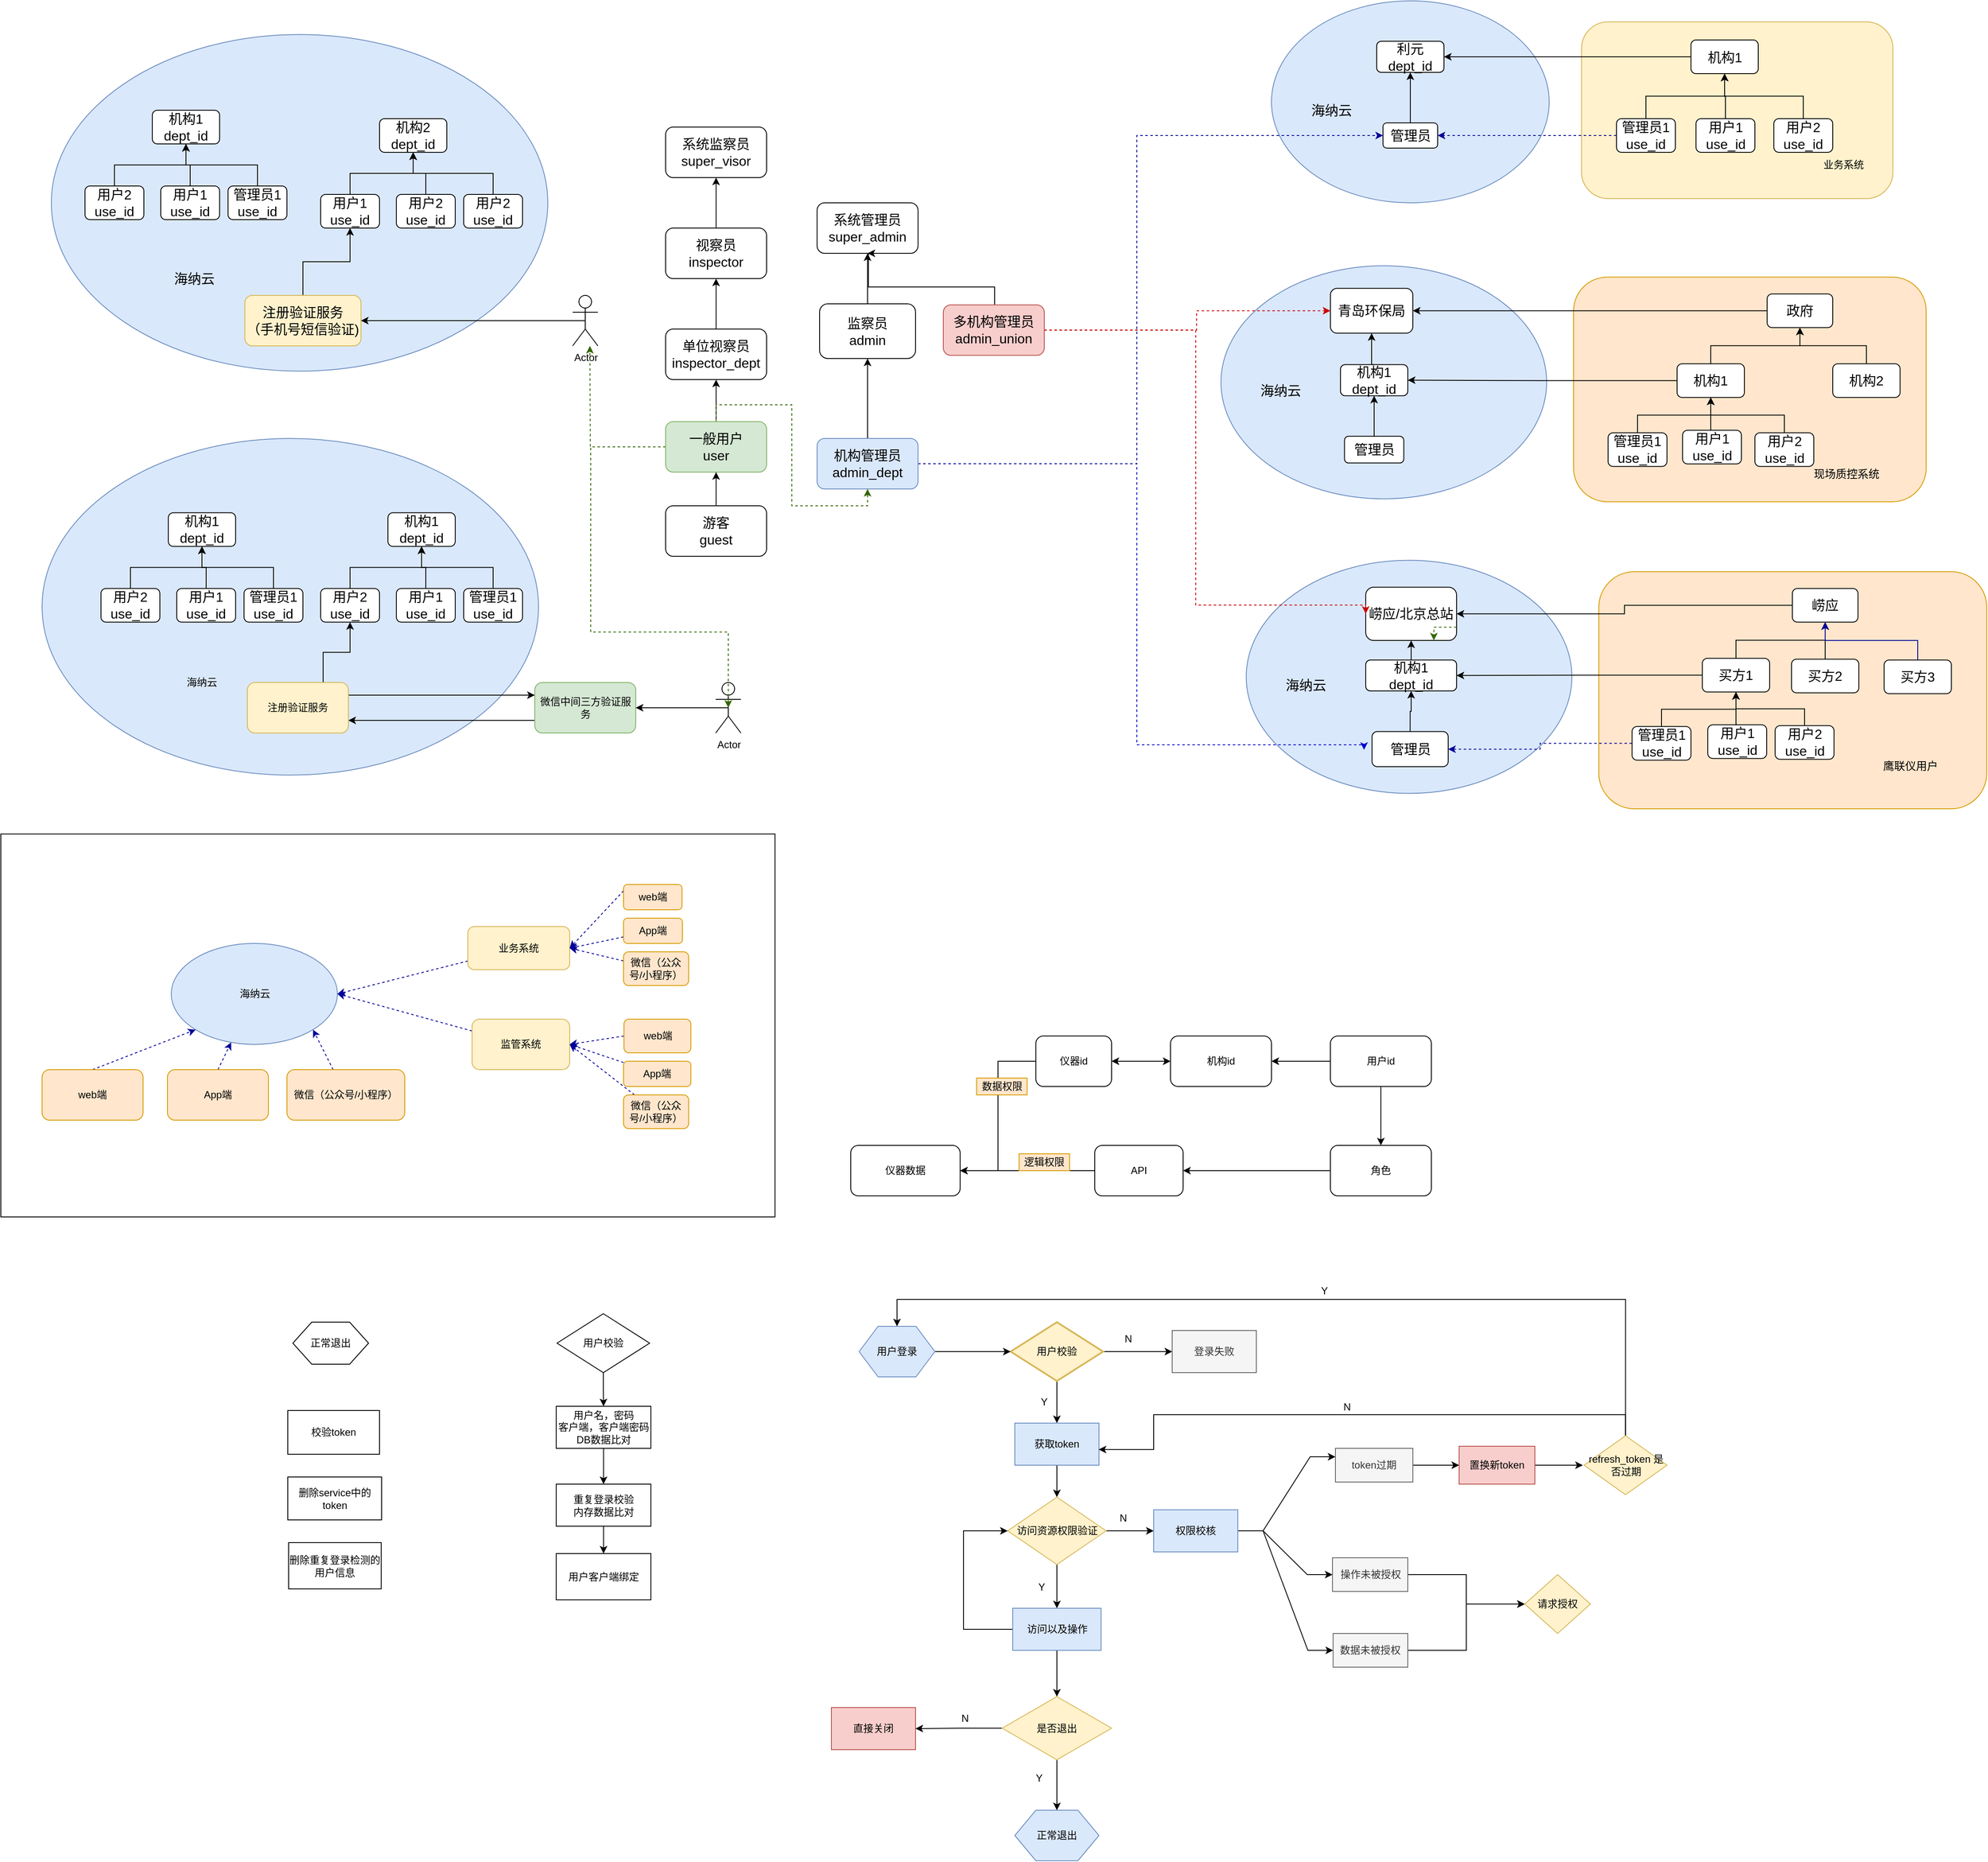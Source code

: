 <mxfile version="12.5.5" type="github">
  <diagram id="BXq_DBv9nUaccowQVnsV" name="Page-1">
    <mxGraphModel dx="2844" dy="1524" grid="0" gridSize="10" guides="1" tooltips="1" connect="1" arrows="1" fold="1" page="1" pageScale="1" pageWidth="827" pageHeight="1169" math="0" shadow="0">
      <root>
        <mxCell id="0"/>
        <mxCell id="1" parent="0"/>
        <mxCell id="kvMPUhdx5MozveLPKOu3-44" value="" style="rounded=0;whiteSpace=wrap;html=1;" parent="1" vertex="1">
          <mxGeometry x="50" y="1090" width="920" height="455" as="geometry"/>
        </mxCell>
        <mxCell id="9hZH_599BjABb53DfOCj-1" value="" style="ellipse;whiteSpace=wrap;html=1;fillColor=#dae8fc;strokeColor=#6c8ebf;" parent="1" vertex="1">
          <mxGeometry x="110" y="140" width="590" height="400" as="geometry"/>
        </mxCell>
        <mxCell id="9hZH_599BjABb53DfOCj-2" value="" style="rounded=1;whiteSpace=wrap;html=1;fillColor=#fff2cc;strokeColor=#d6b656;" parent="1" vertex="1">
          <mxGeometry x="1928.5" y="125" width="370" height="210" as="geometry"/>
        </mxCell>
        <mxCell id="9hZH_599BjABb53DfOCj-8" value="&lt;font style=&quot;font-size: 16px&quot;&gt;机构1&lt;br&gt;dept_id&lt;/font&gt;" style="rounded=1;whiteSpace=wrap;html=1;" parent="1" vertex="1">
          <mxGeometry x="230" y="230" width="80" height="40" as="geometry"/>
        </mxCell>
        <mxCell id="9hZH_599BjABb53DfOCj-12" style="edgeStyle=orthogonalEdgeStyle;rounded=0;orthogonalLoop=1;jettySize=auto;html=1;exitX=0.5;exitY=0;exitDx=0;exitDy=0;entryX=0.5;entryY=1;entryDx=0;entryDy=0;" parent="1" source="9hZH_599BjABb53DfOCj-9" target="9hZH_599BjABb53DfOCj-8" edge="1">
          <mxGeometry relative="1" as="geometry"/>
        </mxCell>
        <mxCell id="9hZH_599BjABb53DfOCj-9" value="&lt;font style=&quot;font-size: 16px&quot;&gt;用户2&lt;br&gt;use_id&lt;/font&gt;" style="rounded=1;whiteSpace=wrap;html=1;" parent="1" vertex="1">
          <mxGeometry x="150" y="320" width="70" height="40" as="geometry"/>
        </mxCell>
        <mxCell id="9hZH_599BjABb53DfOCj-13" style="edgeStyle=orthogonalEdgeStyle;rounded=0;orthogonalLoop=1;jettySize=auto;html=1;exitX=0.5;exitY=0;exitDx=0;exitDy=0;entryX=0.5;entryY=1;entryDx=0;entryDy=0;" parent="1" source="9hZH_599BjABb53DfOCj-10" target="9hZH_599BjABb53DfOCj-8" edge="1">
          <mxGeometry relative="1" as="geometry">
            <mxPoint x="230" y="270" as="targetPoint"/>
          </mxGeometry>
        </mxCell>
        <mxCell id="9hZH_599BjABb53DfOCj-10" value="&lt;font style=&quot;font-size: 16px&quot;&gt;用户1&lt;br&gt;use_id&lt;/font&gt;" style="rounded=1;whiteSpace=wrap;html=1;" parent="1" vertex="1">
          <mxGeometry x="240" y="320" width="70" height="40" as="geometry"/>
        </mxCell>
        <mxCell id="9hZH_599BjABb53DfOCj-14" style="edgeStyle=orthogonalEdgeStyle;rounded=0;orthogonalLoop=1;jettySize=auto;html=1;exitX=0.5;exitY=0;exitDx=0;exitDy=0;entryX=0.5;entryY=1;entryDx=0;entryDy=0;" parent="1" source="9hZH_599BjABb53DfOCj-11" target="9hZH_599BjABb53DfOCj-8" edge="1">
          <mxGeometry relative="1" as="geometry">
            <mxPoint x="230" y="270" as="targetPoint"/>
          </mxGeometry>
        </mxCell>
        <mxCell id="9hZH_599BjABb53DfOCj-11" value="&lt;font style=&quot;font-size: 16px&quot;&gt;管理员1&lt;br&gt;use_id&lt;/font&gt;" style="rounded=1;whiteSpace=wrap;html=1;" parent="1" vertex="1">
          <mxGeometry x="320" y="320" width="70" height="40" as="geometry"/>
        </mxCell>
        <mxCell id="9hZH_599BjABb53DfOCj-15" value="&lt;font style=&quot;font-size: 16px&quot;&gt;机构2&lt;br&gt;dept_id&lt;/font&gt;" style="rounded=1;whiteSpace=wrap;html=1;" parent="1" vertex="1">
          <mxGeometry x="500" y="240" width="80" height="40" as="geometry"/>
        </mxCell>
        <mxCell id="9hZH_599BjABb53DfOCj-16" style="edgeStyle=orthogonalEdgeStyle;rounded=0;orthogonalLoop=1;jettySize=auto;html=1;exitX=0.5;exitY=0;exitDx=0;exitDy=0;entryX=0.5;entryY=1;entryDx=0;entryDy=0;" parent="1" source="9hZH_599BjABb53DfOCj-17" target="9hZH_599BjABb53DfOCj-15" edge="1">
          <mxGeometry relative="1" as="geometry"/>
        </mxCell>
        <mxCell id="9hZH_599BjABb53DfOCj-17" value="&lt;font style=&quot;font-size: 16px&quot;&gt;用户1&lt;br&gt;use_id&lt;/font&gt;" style="rounded=1;whiteSpace=wrap;html=1;" parent="1" vertex="1">
          <mxGeometry x="430" y="330" width="70" height="40" as="geometry"/>
        </mxCell>
        <mxCell id="9hZH_599BjABb53DfOCj-18" style="edgeStyle=orthogonalEdgeStyle;rounded=0;orthogonalLoop=1;jettySize=auto;html=1;exitX=0.5;exitY=0;exitDx=0;exitDy=0;entryX=0.5;entryY=1;entryDx=0;entryDy=0;" parent="1" source="9hZH_599BjABb53DfOCj-19" target="9hZH_599BjABb53DfOCj-15" edge="1">
          <mxGeometry relative="1" as="geometry">
            <mxPoint x="510" y="280" as="targetPoint"/>
          </mxGeometry>
        </mxCell>
        <mxCell id="9hZH_599BjABb53DfOCj-19" value="&lt;font style=&quot;font-size: 16px&quot;&gt;用户2&lt;br&gt;use_id&lt;/font&gt;" style="rounded=1;whiteSpace=wrap;html=1;" parent="1" vertex="1">
          <mxGeometry x="520" y="330" width="70" height="40" as="geometry"/>
        </mxCell>
        <mxCell id="9hZH_599BjABb53DfOCj-20" style="edgeStyle=orthogonalEdgeStyle;rounded=0;orthogonalLoop=1;jettySize=auto;html=1;exitX=0.5;exitY=0;exitDx=0;exitDy=0;entryX=0.5;entryY=1;entryDx=0;entryDy=0;" parent="1" source="9hZH_599BjABb53DfOCj-21" target="9hZH_599BjABb53DfOCj-15" edge="1">
          <mxGeometry relative="1" as="geometry">
            <mxPoint x="510" y="280" as="targetPoint"/>
          </mxGeometry>
        </mxCell>
        <mxCell id="9hZH_599BjABb53DfOCj-21" value="&lt;font style=&quot;font-size: 16px&quot;&gt;用户2&lt;br&gt;use_id&lt;/font&gt;" style="rounded=1;whiteSpace=wrap;html=1;" parent="1" vertex="1">
          <mxGeometry x="600" y="330" width="70" height="40" as="geometry"/>
        </mxCell>
        <mxCell id="9hZH_599BjABb53DfOCj-22" value="&lt;font style=&quot;font-size: 16px&quot;&gt;海纳云&lt;/font&gt;" style="text;html=1;strokeColor=none;fillColor=none;align=center;verticalAlign=middle;whiteSpace=wrap;rounded=0;" parent="1" vertex="1">
          <mxGeometry x="240" y="420" width="80" height="20" as="geometry"/>
        </mxCell>
        <mxCell id="9hZH_599BjABb53DfOCj-23" value="" style="ellipse;whiteSpace=wrap;html=1;fillColor=#dae8fc;strokeColor=#6c8ebf;" parent="1" vertex="1">
          <mxGeometry x="1560" y="100" width="330" height="240" as="geometry"/>
        </mxCell>
        <mxCell id="9hZH_599BjABb53DfOCj-24" value="业务系统" style="text;html=1;strokeColor=none;fillColor=none;align=center;verticalAlign=middle;whiteSpace=wrap;rounded=0;" parent="1" vertex="1">
          <mxGeometry x="2204.5" y="285" width="70" height="20" as="geometry"/>
        </mxCell>
        <mxCell id="9hZH_599BjABb53DfOCj-25" value="&lt;font style=&quot;font-size: 16px&quot;&gt;利元&lt;br&gt;dept_id&lt;/font&gt;" style="rounded=1;whiteSpace=wrap;html=1;" parent="1" vertex="1">
          <mxGeometry x="1685" y="148" width="80" height="37" as="geometry"/>
        </mxCell>
        <mxCell id="9hZH_599BjABb53DfOCj-28" style="edgeStyle=orthogonalEdgeStyle;rounded=0;orthogonalLoop=1;jettySize=auto;html=1;exitX=0.5;exitY=0;exitDx=0;exitDy=0;entryX=0.5;entryY=1;entryDx=0;entryDy=0;" parent="1" source="9hZH_599BjABb53DfOCj-26" target="9hZH_599BjABb53DfOCj-25" edge="1">
          <mxGeometry relative="1" as="geometry"/>
        </mxCell>
        <mxCell id="9hZH_599BjABb53DfOCj-26" value="&lt;font style=&quot;font-size: 16px&quot;&gt;管理员&lt;/font&gt;" style="rounded=1;whiteSpace=wrap;html=1;" parent="1" vertex="1">
          <mxGeometry x="1692.5" y="245" width="65" height="30" as="geometry"/>
        </mxCell>
        <mxCell id="9hZH_599BjABb53DfOCj-38" style="edgeStyle=orthogonalEdgeStyle;rounded=0;orthogonalLoop=1;jettySize=auto;html=1;exitX=0;exitY=0.5;exitDx=0;exitDy=0;entryX=1;entryY=0.5;entryDx=0;entryDy=0;" parent="1" source="9hZH_599BjABb53DfOCj-29" target="9hZH_599BjABb53DfOCj-25" edge="1">
          <mxGeometry relative="1" as="geometry"/>
        </mxCell>
        <mxCell id="9hZH_599BjABb53DfOCj-29" value="&lt;font style=&quot;font-size: 16px&quot;&gt;机构1&lt;/font&gt;" style="rounded=1;whiteSpace=wrap;html=1;" parent="1" vertex="1">
          <mxGeometry x="2058.5" y="146.5" width="80" height="40" as="geometry"/>
        </mxCell>
        <mxCell id="9hZH_599BjABb53DfOCj-30" style="edgeStyle=orthogonalEdgeStyle;rounded=0;orthogonalLoop=1;jettySize=auto;html=1;exitX=0.5;exitY=0;exitDx=0;exitDy=0;entryX=0.5;entryY=1;entryDx=0;entryDy=0;" parent="1" source="9hZH_599BjABb53DfOCj-31" target="9hZH_599BjABb53DfOCj-29" edge="1">
          <mxGeometry relative="1" as="geometry"/>
        </mxCell>
        <mxCell id="9hZH_599BjABb53DfOCj-31" value="&lt;font style=&quot;font-size: 16px&quot;&gt;用户2&lt;br&gt;use_id&lt;/font&gt;" style="rounded=1;whiteSpace=wrap;html=1;" parent="1" vertex="1">
          <mxGeometry x="2157" y="240" width="70" height="40" as="geometry"/>
        </mxCell>
        <mxCell id="9hZH_599BjABb53DfOCj-32" style="edgeStyle=orthogonalEdgeStyle;rounded=0;orthogonalLoop=1;jettySize=auto;html=1;exitX=0.5;exitY=0;exitDx=0;exitDy=0;entryX=0.5;entryY=1;entryDx=0;entryDy=0;" parent="1" source="9hZH_599BjABb53DfOCj-33" target="9hZH_599BjABb53DfOCj-29" edge="1">
          <mxGeometry relative="1" as="geometry">
            <mxPoint x="2044.5" y="188.5" as="targetPoint"/>
          </mxGeometry>
        </mxCell>
        <mxCell id="9hZH_599BjABb53DfOCj-33" value="&lt;font style=&quot;font-size: 16px&quot;&gt;用户1&lt;br&gt;use_id&lt;/font&gt;" style="rounded=1;whiteSpace=wrap;html=1;" parent="1" vertex="1">
          <mxGeometry x="2064.5" y="240" width="70" height="40" as="geometry"/>
        </mxCell>
        <mxCell id="9hZH_599BjABb53DfOCj-34" style="edgeStyle=orthogonalEdgeStyle;rounded=0;orthogonalLoop=1;jettySize=auto;html=1;exitX=0.5;exitY=0;exitDx=0;exitDy=0;entryX=0.5;entryY=1;entryDx=0;entryDy=0;" parent="1" source="9hZH_599BjABb53DfOCj-35" target="9hZH_599BjABb53DfOCj-29" edge="1">
          <mxGeometry relative="1" as="geometry">
            <mxPoint x="2044.5" y="188.5" as="targetPoint"/>
          </mxGeometry>
        </mxCell>
        <mxCell id="kvMPUhdx5MozveLPKOu3-63" style="edgeStyle=orthogonalEdgeStyle;rounded=0;orthogonalLoop=1;jettySize=auto;html=1;entryX=1;entryY=0.5;entryDx=0;entryDy=0;dashed=1;strokeColor=#000099;" parent="1" source="9hZH_599BjABb53DfOCj-35" target="9hZH_599BjABb53DfOCj-26" edge="1">
          <mxGeometry relative="1" as="geometry"/>
        </mxCell>
        <mxCell id="9hZH_599BjABb53DfOCj-35" value="&lt;font style=&quot;font-size: 16px&quot;&gt;管理员1&lt;br&gt;use_id&lt;/font&gt;" style="rounded=1;whiteSpace=wrap;html=1;" parent="1" vertex="1">
          <mxGeometry x="1970" y="240" width="70" height="40" as="geometry"/>
        </mxCell>
        <mxCell id="9hZH_599BjABb53DfOCj-40" value="&lt;font style=&quot;font-size: 16px&quot;&gt;海纳云&lt;/font&gt;" style="text;html=1;strokeColor=none;fillColor=none;align=center;verticalAlign=middle;whiteSpace=wrap;rounded=0;" parent="1" vertex="1">
          <mxGeometry x="1603" y="220" width="57" height="20" as="geometry"/>
        </mxCell>
        <mxCell id="9hZH_599BjABb53DfOCj-41" value="" style="rounded=1;whiteSpace=wrap;html=1;fillColor=#ffe6cc;strokeColor=#d79b00;" parent="1" vertex="1">
          <mxGeometry x="1919" y="428.25" width="419" height="267" as="geometry"/>
        </mxCell>
        <mxCell id="9hZH_599BjABb53DfOCj-42" value="" style="ellipse;whiteSpace=wrap;html=1;fillColor=#dae8fc;strokeColor=#6c8ebf;" parent="1" vertex="1">
          <mxGeometry x="1500" y="414.75" width="387" height="277" as="geometry"/>
        </mxCell>
        <mxCell id="9hZH_599BjABb53DfOCj-43" value="&lt;font style=&quot;font-size: 13px&quot;&gt;现场质控系统&lt;/font&gt;" style="text;html=1;strokeColor=none;fillColor=none;align=center;verticalAlign=middle;whiteSpace=wrap;rounded=0;" parent="1" vertex="1">
          <mxGeometry x="2199" y="655.25" width="89" height="14" as="geometry"/>
        </mxCell>
        <mxCell id="9hZH_599BjABb53DfOCj-60" style="edgeStyle=orthogonalEdgeStyle;rounded=0;orthogonalLoop=1;jettySize=auto;html=1;exitX=0.5;exitY=0;exitDx=0;exitDy=0;entryX=0.5;entryY=1;entryDx=0;entryDy=0;" parent="1" source="9hZH_599BjABb53DfOCj-44" target="9hZH_599BjABb53DfOCj-57" edge="1">
          <mxGeometry relative="1" as="geometry"/>
        </mxCell>
        <mxCell id="9hZH_599BjABb53DfOCj-44" value="&lt;font style=&quot;font-size: 16px&quot;&gt;机构1&lt;br&gt;dept_id&lt;/font&gt;" style="rounded=1;whiteSpace=wrap;html=1;" parent="1" vertex="1">
          <mxGeometry x="1642" y="532.25" width="80" height="37" as="geometry"/>
        </mxCell>
        <mxCell id="9hZH_599BjABb53DfOCj-45" style="edgeStyle=orthogonalEdgeStyle;rounded=0;orthogonalLoop=1;jettySize=auto;html=1;exitX=0.5;exitY=0;exitDx=0;exitDy=0;entryX=0.5;entryY=1;entryDx=0;entryDy=0;" parent="1" source="9hZH_599BjABb53DfOCj-46" target="9hZH_599BjABb53DfOCj-44" edge="1">
          <mxGeometry relative="1" as="geometry"/>
        </mxCell>
        <mxCell id="9hZH_599BjABb53DfOCj-46" value="&lt;font style=&quot;font-size: 16px&quot;&gt;管理员&lt;/font&gt;" style="rounded=1;whiteSpace=wrap;html=1;" parent="1" vertex="1">
          <mxGeometry x="1646.75" y="617.37" width="70.5" height="31.75" as="geometry"/>
        </mxCell>
        <mxCell id="9hZH_599BjABb53DfOCj-47" style="edgeStyle=orthogonalEdgeStyle;rounded=0;orthogonalLoop=1;jettySize=auto;html=1;exitX=0;exitY=0.5;exitDx=0;exitDy=0;entryX=1;entryY=0.5;entryDx=0;entryDy=0;" parent="1" source="9hZH_599BjABb53DfOCj-48" target="9hZH_599BjABb53DfOCj-44" edge="1">
          <mxGeometry relative="1" as="geometry"/>
        </mxCell>
        <mxCell id="9hZH_599BjABb53DfOCj-59" style="edgeStyle=orthogonalEdgeStyle;rounded=0;orthogonalLoop=1;jettySize=auto;html=1;exitX=0.5;exitY=0;exitDx=0;exitDy=0;entryX=0.5;entryY=1;entryDx=0;entryDy=0;" parent="1" source="9hZH_599BjABb53DfOCj-48" target="9hZH_599BjABb53DfOCj-56" edge="1">
          <mxGeometry relative="1" as="geometry"/>
        </mxCell>
        <mxCell id="9hZH_599BjABb53DfOCj-48" value="&lt;font style=&quot;font-size: 16px&quot;&gt;机构1&lt;/font&gt;" style="rounded=1;whiteSpace=wrap;html=1;" parent="1" vertex="1">
          <mxGeometry x="2042" y="531.25" width="80" height="40" as="geometry"/>
        </mxCell>
        <mxCell id="9hZH_599BjABb53DfOCj-49" style="edgeStyle=orthogonalEdgeStyle;rounded=0;orthogonalLoop=1;jettySize=auto;html=1;exitX=0.5;exitY=0;exitDx=0;exitDy=0;entryX=0.5;entryY=1;entryDx=0;entryDy=0;" parent="1" source="9hZH_599BjABb53DfOCj-50" target="9hZH_599BjABb53DfOCj-48" edge="1">
          <mxGeometry relative="1" as="geometry"/>
        </mxCell>
        <mxCell id="9hZH_599BjABb53DfOCj-50" value="&lt;font style=&quot;font-size: 16px&quot;&gt;用户2&lt;br&gt;use_id&lt;/font&gt;" style="rounded=1;whiteSpace=wrap;html=1;" parent="1" vertex="1">
          <mxGeometry x="2134.5" y="613.25" width="70" height="40" as="geometry"/>
        </mxCell>
        <mxCell id="9hZH_599BjABb53DfOCj-51" style="edgeStyle=orthogonalEdgeStyle;rounded=0;orthogonalLoop=1;jettySize=auto;html=1;exitX=0.5;exitY=0;exitDx=0;exitDy=0;entryX=0.5;entryY=1;entryDx=0;entryDy=0;" parent="1" source="9hZH_599BjABb53DfOCj-52" target="9hZH_599BjABb53DfOCj-48" edge="1">
          <mxGeometry relative="1" as="geometry">
            <mxPoint x="2038.5" y="558.25" as="targetPoint"/>
          </mxGeometry>
        </mxCell>
        <mxCell id="9hZH_599BjABb53DfOCj-52" value="&lt;font style=&quot;font-size: 16px&quot;&gt;用户1&lt;br&gt;use_id&lt;/font&gt;" style="rounded=1;whiteSpace=wrap;html=1;" parent="1" vertex="1">
          <mxGeometry x="2048.5" y="610.25" width="70" height="40" as="geometry"/>
        </mxCell>
        <mxCell id="9hZH_599BjABb53DfOCj-53" style="edgeStyle=orthogonalEdgeStyle;rounded=0;orthogonalLoop=1;jettySize=auto;html=1;exitX=0.5;exitY=0;exitDx=0;exitDy=0;entryX=0.5;entryY=1;entryDx=0;entryDy=0;" parent="1" source="9hZH_599BjABb53DfOCj-54" target="9hZH_599BjABb53DfOCj-48" edge="1">
          <mxGeometry relative="1" as="geometry">
            <mxPoint x="2038.5" y="558.25" as="targetPoint"/>
          </mxGeometry>
        </mxCell>
        <mxCell id="9hZH_599BjABb53DfOCj-54" value="&lt;font style=&quot;font-size: 16px&quot;&gt;管理员1&lt;br&gt;use_id&lt;/font&gt;" style="rounded=1;whiteSpace=wrap;html=1;" parent="1" vertex="1">
          <mxGeometry x="1960" y="613.25" width="70" height="40" as="geometry"/>
        </mxCell>
        <mxCell id="9hZH_599BjABb53DfOCj-55" value="&lt;font style=&quot;font-size: 16px&quot;&gt;海纳云&lt;/font&gt;" style="text;html=1;strokeColor=none;fillColor=none;align=center;verticalAlign=middle;whiteSpace=wrap;rounded=0;" parent="1" vertex="1">
          <mxGeometry x="1542" y="553.25" width="58" height="20" as="geometry"/>
        </mxCell>
        <mxCell id="9hZH_599BjABb53DfOCj-58" style="edgeStyle=orthogonalEdgeStyle;rounded=0;orthogonalLoop=1;jettySize=auto;html=1;exitX=0;exitY=0.5;exitDx=0;exitDy=0;entryX=1;entryY=0.5;entryDx=0;entryDy=0;" parent="1" source="9hZH_599BjABb53DfOCj-56" target="9hZH_599BjABb53DfOCj-57" edge="1">
          <mxGeometry relative="1" as="geometry"/>
        </mxCell>
        <mxCell id="9hZH_599BjABb53DfOCj-56" value="&lt;font style=&quot;font-size: 16px&quot;&gt;政府&lt;/font&gt;" style="rounded=1;whiteSpace=wrap;html=1;" parent="1" vertex="1">
          <mxGeometry x="2149" y="448.25" width="78" height="40" as="geometry"/>
        </mxCell>
        <mxCell id="9hZH_599BjABb53DfOCj-57" value="&lt;font style=&quot;font-size: 16px&quot;&gt;青岛环保局&lt;/font&gt;" style="rounded=1;whiteSpace=wrap;html=1;" parent="1" vertex="1">
          <mxGeometry x="1630" y="441.63" width="98" height="53.25" as="geometry"/>
        </mxCell>
        <mxCell id="9hZH_599BjABb53DfOCj-62" style="edgeStyle=orthogonalEdgeStyle;rounded=0;orthogonalLoop=1;jettySize=auto;html=1;exitX=0.5;exitY=0;exitDx=0;exitDy=0;entryX=0.5;entryY=1;entryDx=0;entryDy=0;" parent="1" source="9hZH_599BjABb53DfOCj-61" target="9hZH_599BjABb53DfOCj-56" edge="1">
          <mxGeometry relative="1" as="geometry"/>
        </mxCell>
        <mxCell id="9hZH_599BjABb53DfOCj-61" value="&lt;font style=&quot;font-size: 16px&quot;&gt;机构2&lt;/font&gt;" style="rounded=1;whiteSpace=wrap;html=1;" parent="1" vertex="1">
          <mxGeometry x="2227" y="531.25" width="80" height="40" as="geometry"/>
        </mxCell>
        <mxCell id="9hZH_599BjABb53DfOCj-67" style="edgeStyle=orthogonalEdgeStyle;rounded=0;orthogonalLoop=1;jettySize=auto;html=1;exitX=0.5;exitY=0;exitDx=0;exitDy=0;entryX=0.5;entryY=1;entryDx=0;entryDy=0;" parent="1" source="9hZH_599BjABb53DfOCj-63" target="9hZH_599BjABb53DfOCj-17" edge="1">
          <mxGeometry relative="1" as="geometry"/>
        </mxCell>
        <mxCell id="9hZH_599BjABb53DfOCj-63" value="&lt;font style=&quot;font-size: 16px&quot;&gt;注册验证服务&lt;br&gt;（手机号短信验证)&lt;/font&gt;" style="rounded=1;whiteSpace=wrap;html=1;fillColor=#fff2cc;strokeColor=#d6b656;" parent="1" vertex="1">
          <mxGeometry x="340" y="450" width="138" height="60" as="geometry"/>
        </mxCell>
        <mxCell id="9hZH_599BjABb53DfOCj-66" style="edgeStyle=orthogonalEdgeStyle;rounded=0;orthogonalLoop=1;jettySize=auto;html=1;exitX=0.5;exitY=0.5;exitDx=0;exitDy=0;exitPerimeter=0;" parent="1" source="9hZH_599BjABb53DfOCj-65" target="9hZH_599BjABb53DfOCj-63" edge="1">
          <mxGeometry relative="1" as="geometry"/>
        </mxCell>
        <mxCell id="9hZH_599BjABb53DfOCj-65" value="Actor" style="shape=umlActor;verticalLabelPosition=bottom;labelBackgroundColor=#ffffff;verticalAlign=top;html=1;outlineConnect=0;" parent="1" vertex="1">
          <mxGeometry x="729.5" y="450" width="30" height="60" as="geometry"/>
        </mxCell>
        <mxCell id="9hZH_599BjABb53DfOCj-68" value="" style="ellipse;whiteSpace=wrap;html=1;fillColor=#dae8fc;strokeColor=#6c8ebf;" parent="1" vertex="1">
          <mxGeometry x="99" y="620" width="590" height="400" as="geometry"/>
        </mxCell>
        <mxCell id="9hZH_599BjABb53DfOCj-83" value="海纳云" style="text;html=1;strokeColor=none;fillColor=none;align=center;verticalAlign=middle;whiteSpace=wrap;rounded=0;" parent="1" vertex="1">
          <mxGeometry x="269" y="900" width="40" height="20" as="geometry"/>
        </mxCell>
        <mxCell id="9hZH_599BjABb53DfOCj-95" style="edgeStyle=orthogonalEdgeStyle;rounded=0;orthogonalLoop=1;jettySize=auto;html=1;entryX=1;entryY=0.75;entryDx=0;entryDy=0;exitX=0;exitY=0.75;exitDx=0;exitDy=0;" parent="1" source="9hZH_599BjABb53DfOCj-85" target="9hZH_599BjABb53DfOCj-88" edge="1">
          <mxGeometry relative="1" as="geometry"/>
        </mxCell>
        <mxCell id="9hZH_599BjABb53DfOCj-85" value="微信中间三方验证服务" style="rounded=1;whiteSpace=wrap;html=1;fillColor=#d5e8d4;strokeColor=#82b366;" parent="1" vertex="1">
          <mxGeometry x="684.5" y="910" width="120" height="60" as="geometry"/>
        </mxCell>
        <mxCell id="9hZH_599BjABb53DfOCj-86" style="edgeStyle=orthogonalEdgeStyle;rounded=0;orthogonalLoop=1;jettySize=auto;html=1;exitX=0.5;exitY=0.5;exitDx=0;exitDy=0;exitPerimeter=0;" parent="1" source="9hZH_599BjABb53DfOCj-87" target="9hZH_599BjABb53DfOCj-85" edge="1">
          <mxGeometry relative="1" as="geometry"/>
        </mxCell>
        <mxCell id="9hZH_599BjABb53DfOCj-87" value="Actor" style="shape=umlActor;verticalLabelPosition=bottom;labelBackgroundColor=#ffffff;verticalAlign=top;html=1;outlineConnect=0;" parent="1" vertex="1">
          <mxGeometry x="899.5" y="910" width="30" height="60" as="geometry"/>
        </mxCell>
        <mxCell id="9hZH_599BjABb53DfOCj-91" style="edgeStyle=orthogonalEdgeStyle;rounded=0;orthogonalLoop=1;jettySize=auto;html=1;exitX=0.75;exitY=0;exitDx=0;exitDy=0;entryX=0.5;entryY=1;entryDx=0;entryDy=0;" parent="1" source="9hZH_599BjABb53DfOCj-88" target="kvMPUhdx5MozveLPKOu3-76" edge="1">
          <mxGeometry relative="1" as="geometry">
            <mxPoint x="454.714" y="849.571" as="targetPoint"/>
          </mxGeometry>
        </mxCell>
        <mxCell id="9hZH_599BjABb53DfOCj-94" style="edgeStyle=orthogonalEdgeStyle;rounded=0;orthogonalLoop=1;jettySize=auto;html=1;exitX=1;exitY=0.25;exitDx=0;exitDy=0;entryX=0;entryY=0.25;entryDx=0;entryDy=0;" parent="1" source="9hZH_599BjABb53DfOCj-88" target="9hZH_599BjABb53DfOCj-85" edge="1">
          <mxGeometry relative="1" as="geometry"/>
        </mxCell>
        <mxCell id="9hZH_599BjABb53DfOCj-88" value="注册验证服务" style="rounded=1;whiteSpace=wrap;html=1;fillColor=#fff2cc;strokeColor=#d6b656;" parent="1" vertex="1">
          <mxGeometry x="343" y="910" width="120" height="60" as="geometry"/>
        </mxCell>
        <mxCell id="zYP_ZSxPphD_Wm0hPU5A-1" value="" style="rounded=1;whiteSpace=wrap;html=1;fillColor=#ffe6cc;strokeColor=#d79b00;" parent="1" vertex="1">
          <mxGeometry x="1949" y="778.25" width="461" height="281.75" as="geometry"/>
        </mxCell>
        <mxCell id="zYP_ZSxPphD_Wm0hPU5A-2" value="" style="ellipse;whiteSpace=wrap;html=1;fillColor=#dae8fc;strokeColor=#6c8ebf;" parent="1" vertex="1">
          <mxGeometry x="1530" y="764.75" width="387" height="277" as="geometry"/>
        </mxCell>
        <mxCell id="zYP_ZSxPphD_Wm0hPU5A-3" value="&lt;span style=&quot;font-size: 13px&quot;&gt;鹰联仪用户&lt;/span&gt;" style="text;html=1;strokeColor=none;fillColor=none;align=center;verticalAlign=middle;whiteSpace=wrap;rounded=0;" parent="1" vertex="1">
          <mxGeometry x="2274.5" y="1002.25" width="89" height="14" as="geometry"/>
        </mxCell>
        <mxCell id="zYP_ZSxPphD_Wm0hPU5A-4" style="edgeStyle=orthogonalEdgeStyle;rounded=0;orthogonalLoop=1;jettySize=auto;html=1;exitX=0.5;exitY=0;exitDx=0;exitDy=0;entryX=0.5;entryY=1;entryDx=0;entryDy=0;" parent="1" source="zYP_ZSxPphD_Wm0hPU5A-5" target="zYP_ZSxPphD_Wm0hPU5A-20" edge="1">
          <mxGeometry relative="1" as="geometry"/>
        </mxCell>
        <mxCell id="zYP_ZSxPphD_Wm0hPU5A-5" value="&lt;font style=&quot;font-size: 16px&quot;&gt;机构1&lt;br&gt;dept_id&lt;/font&gt;" style="rounded=1;whiteSpace=wrap;html=1;" parent="1" vertex="1">
          <mxGeometry x="1672" y="883.25" width="108" height="36.75" as="geometry"/>
        </mxCell>
        <mxCell id="zYP_ZSxPphD_Wm0hPU5A-6" style="edgeStyle=orthogonalEdgeStyle;rounded=0;orthogonalLoop=1;jettySize=auto;html=1;exitX=0.5;exitY=0;exitDx=0;exitDy=0;entryX=0.5;entryY=1;entryDx=0;entryDy=0;" parent="1" source="zYP_ZSxPphD_Wm0hPU5A-7" target="zYP_ZSxPphD_Wm0hPU5A-5" edge="1">
          <mxGeometry relative="1" as="geometry"/>
        </mxCell>
        <mxCell id="zYP_ZSxPphD_Wm0hPU5A-7" value="&lt;font style=&quot;font-size: 16px&quot;&gt;管理员&lt;/font&gt;" style="rounded=1;whiteSpace=wrap;html=1;" parent="1" vertex="1">
          <mxGeometry x="1679.5" y="968.25" width="90.5" height="41.75" as="geometry"/>
        </mxCell>
        <mxCell id="zYP_ZSxPphD_Wm0hPU5A-8" style="edgeStyle=orthogonalEdgeStyle;rounded=0;orthogonalLoop=1;jettySize=auto;html=1;exitX=0;exitY=0.5;exitDx=0;exitDy=0;entryX=1;entryY=0.5;entryDx=0;entryDy=0;" parent="1" source="zYP_ZSxPphD_Wm0hPU5A-10" target="zYP_ZSxPphD_Wm0hPU5A-5" edge="1">
          <mxGeometry relative="1" as="geometry"/>
        </mxCell>
        <mxCell id="zYP_ZSxPphD_Wm0hPU5A-9" style="edgeStyle=orthogonalEdgeStyle;rounded=0;orthogonalLoop=1;jettySize=auto;html=1;exitX=0.5;exitY=0;exitDx=0;exitDy=0;entryX=0.5;entryY=1;entryDx=0;entryDy=0;" parent="1" source="zYP_ZSxPphD_Wm0hPU5A-10" target="zYP_ZSxPphD_Wm0hPU5A-19" edge="1">
          <mxGeometry relative="1" as="geometry"/>
        </mxCell>
        <mxCell id="zYP_ZSxPphD_Wm0hPU5A-10" value="&lt;font style=&quot;font-size: 16px&quot;&gt;买方1&lt;/font&gt;" style="rounded=1;whiteSpace=wrap;html=1;" parent="1" vertex="1">
          <mxGeometry x="2072" y="881.25" width="80" height="40" as="geometry"/>
        </mxCell>
        <mxCell id="zYP_ZSxPphD_Wm0hPU5A-11" style="edgeStyle=orthogonalEdgeStyle;rounded=0;orthogonalLoop=1;jettySize=auto;html=1;exitX=0.5;exitY=0;exitDx=0;exitDy=0;entryX=0.5;entryY=1;entryDx=0;entryDy=0;" parent="1" source="zYP_ZSxPphD_Wm0hPU5A-12" target="zYP_ZSxPphD_Wm0hPU5A-10" edge="1">
          <mxGeometry relative="1" as="geometry"/>
        </mxCell>
        <mxCell id="kvMPUhdx5MozveLPKOu3-62" style="edgeStyle=orthogonalEdgeStyle;rounded=0;orthogonalLoop=1;jettySize=auto;html=1;dashed=1;strokeColor=#000099;" parent="1" source="zYP_ZSxPphD_Wm0hPU5A-12" target="zYP_ZSxPphD_Wm0hPU5A-7" edge="1">
          <mxGeometry relative="1" as="geometry"/>
        </mxCell>
        <mxCell id="zYP_ZSxPphD_Wm0hPU5A-12" value="&lt;font style=&quot;font-size: 16px&quot;&gt;管理员1&lt;br&gt;use_id&lt;/font&gt;" style="rounded=1;whiteSpace=wrap;html=1;" parent="1" vertex="1">
          <mxGeometry x="1988.5" y="962.25" width="70" height="40" as="geometry"/>
        </mxCell>
        <mxCell id="zYP_ZSxPphD_Wm0hPU5A-13" style="edgeStyle=orthogonalEdgeStyle;rounded=0;orthogonalLoop=1;jettySize=auto;html=1;exitX=0.5;exitY=0;exitDx=0;exitDy=0;entryX=0.5;entryY=1;entryDx=0;entryDy=0;" parent="1" source="zYP_ZSxPphD_Wm0hPU5A-14" target="zYP_ZSxPphD_Wm0hPU5A-10" edge="1">
          <mxGeometry relative="1" as="geometry">
            <mxPoint x="2068.5" y="908.25" as="targetPoint"/>
          </mxGeometry>
        </mxCell>
        <mxCell id="zYP_ZSxPphD_Wm0hPU5A-14" value="&lt;font style=&quot;font-size: 16px&quot;&gt;用户1&lt;br&gt;use_id&lt;/font&gt;" style="rounded=1;whiteSpace=wrap;html=1;" parent="1" vertex="1">
          <mxGeometry x="2078.5" y="960.25" width="70" height="40" as="geometry"/>
        </mxCell>
        <mxCell id="zYP_ZSxPphD_Wm0hPU5A-15" style="edgeStyle=orthogonalEdgeStyle;rounded=0;orthogonalLoop=1;jettySize=auto;html=1;exitX=0.5;exitY=0;exitDx=0;exitDy=0;entryX=0.5;entryY=1;entryDx=0;entryDy=0;" parent="1" source="zYP_ZSxPphD_Wm0hPU5A-16" target="zYP_ZSxPphD_Wm0hPU5A-10" edge="1">
          <mxGeometry relative="1" as="geometry">
            <mxPoint x="2068.5" y="908.25" as="targetPoint"/>
          </mxGeometry>
        </mxCell>
        <mxCell id="zYP_ZSxPphD_Wm0hPU5A-16" value="&lt;font style=&quot;font-size: 16px&quot;&gt;用户2&lt;br&gt;use_id&lt;/font&gt;" style="rounded=1;whiteSpace=wrap;html=1;" parent="1" vertex="1">
          <mxGeometry x="2158.5" y="961.25" width="70" height="40" as="geometry"/>
        </mxCell>
        <mxCell id="zYP_ZSxPphD_Wm0hPU5A-17" value="&lt;font style=&quot;font-size: 16px&quot;&gt;海纳云&lt;/font&gt;" style="text;html=1;strokeColor=none;fillColor=none;align=center;verticalAlign=middle;whiteSpace=wrap;rounded=0;" parent="1" vertex="1">
          <mxGeometry x="1572" y="903.25" width="58" height="20" as="geometry"/>
        </mxCell>
        <mxCell id="zYP_ZSxPphD_Wm0hPU5A-18" style="edgeStyle=orthogonalEdgeStyle;rounded=0;orthogonalLoop=1;jettySize=auto;html=1;exitX=0;exitY=0.5;exitDx=0;exitDy=0;entryX=1;entryY=0.5;entryDx=0;entryDy=0;" parent="1" source="zYP_ZSxPphD_Wm0hPU5A-19" target="zYP_ZSxPphD_Wm0hPU5A-20" edge="1">
          <mxGeometry relative="1" as="geometry"/>
        </mxCell>
        <mxCell id="zYP_ZSxPphD_Wm0hPU5A-19" value="&lt;font style=&quot;font-size: 16px&quot;&gt;崂应&lt;/font&gt;" style="rounded=1;whiteSpace=wrap;html=1;" parent="1" vertex="1">
          <mxGeometry x="2179" y="798.25" width="78" height="40" as="geometry"/>
        </mxCell>
        <mxCell id="zYP_ZSxPphD_Wm0hPU5A-20" value="&lt;font style=&quot;font-size: 16px&quot;&gt;崂应&lt;/font&gt;&lt;span style=&quot;font-size: 16px&quot;&gt;/北京总站&lt;/span&gt;" style="rounded=1;whiteSpace=wrap;html=1;" parent="1" vertex="1">
          <mxGeometry x="1672" y="796.75" width="108" height="63.25" as="geometry"/>
        </mxCell>
        <mxCell id="zYP_ZSxPphD_Wm0hPU5A-21" style="edgeStyle=orthogonalEdgeStyle;rounded=0;orthogonalLoop=1;jettySize=auto;html=1;exitX=0.5;exitY=0;exitDx=0;exitDy=0;entryX=0.5;entryY=1;entryDx=0;entryDy=0;" parent="1" source="zYP_ZSxPphD_Wm0hPU5A-22" target="zYP_ZSxPphD_Wm0hPU5A-19" edge="1">
          <mxGeometry relative="1" as="geometry"/>
        </mxCell>
        <mxCell id="zYP_ZSxPphD_Wm0hPU5A-22" value="&lt;font style=&quot;font-size: 16px&quot;&gt;买方2&lt;/font&gt;" style="rounded=1;whiteSpace=wrap;html=1;" parent="1" vertex="1">
          <mxGeometry x="2178" y="882.25" width="80" height="40" as="geometry"/>
        </mxCell>
        <mxCell id="kvMPUhdx5MozveLPKOu3-1" value="&lt;font style=&quot;font-size: 16px&quot;&gt;系统管理员&lt;br&gt;super_admin&lt;/font&gt;" style="rounded=1;whiteSpace=wrap;html=1;" parent="1" vertex="1">
          <mxGeometry x="1020" y="340" width="120" height="60" as="geometry"/>
        </mxCell>
        <mxCell id="kvMPUhdx5MozveLPKOu3-2" value="&lt;font style=&quot;font-size: 16px&quot;&gt;系统监察员&lt;br&gt;super_visor&lt;/font&gt;" style="rounded=1;whiteSpace=wrap;html=1;" parent="1" vertex="1">
          <mxGeometry x="840" y="250" width="120" height="60" as="geometry"/>
        </mxCell>
        <mxCell id="kvMPUhdx5MozveLPKOu3-6" style="edgeStyle=orthogonalEdgeStyle;rounded=0;orthogonalLoop=1;jettySize=auto;html=1;" parent="1" source="kvMPUhdx5MozveLPKOu3-3" target="kvMPUhdx5MozveLPKOu3-1" edge="1">
          <mxGeometry relative="1" as="geometry"/>
        </mxCell>
        <mxCell id="kvMPUhdx5MozveLPKOu3-3" value="&lt;font style=&quot;font-size: 16px&quot;&gt;监察员&lt;br&gt;admin&lt;/font&gt;" style="rounded=1;whiteSpace=wrap;html=1;" parent="1" vertex="1">
          <mxGeometry x="1023" y="460" width="114" height="65" as="geometry"/>
        </mxCell>
        <mxCell id="kvMPUhdx5MozveLPKOu3-5" style="edgeStyle=orthogonalEdgeStyle;rounded=0;orthogonalLoop=1;jettySize=auto;html=1;entryX=0.5;entryY=1;entryDx=0;entryDy=0;" parent="1" source="kvMPUhdx5MozveLPKOu3-4" target="kvMPUhdx5MozveLPKOu3-2" edge="1">
          <mxGeometry relative="1" as="geometry"/>
        </mxCell>
        <mxCell id="kvMPUhdx5MozveLPKOu3-4" value="&lt;font style=&quot;font-size: 16px&quot;&gt;视察员&lt;br&gt;inspector&lt;/font&gt;" style="rounded=1;whiteSpace=wrap;html=1;" parent="1" vertex="1">
          <mxGeometry x="840" y="370" width="120" height="60" as="geometry"/>
        </mxCell>
        <mxCell id="kvMPUhdx5MozveLPKOu3-8" style="edgeStyle=orthogonalEdgeStyle;rounded=0;orthogonalLoop=1;jettySize=auto;html=1;entryX=0.5;entryY=1;entryDx=0;entryDy=0;" parent="1" source="kvMPUhdx5MozveLPKOu3-7" target="kvMPUhdx5MozveLPKOu3-3" edge="1">
          <mxGeometry relative="1" as="geometry"/>
        </mxCell>
        <mxCell id="kvMPUhdx5MozveLPKOu3-24" style="edgeStyle=orthogonalEdgeStyle;rounded=0;orthogonalLoop=1;jettySize=auto;html=1;dashed=1;strokeColor=#0000CC;exitX=1;exitY=0.5;exitDx=0;exitDy=0;" parent="1" source="kvMPUhdx5MozveLPKOu3-7" edge="1">
          <mxGeometry relative="1" as="geometry">
            <mxPoint x="1670" y="990" as="targetPoint"/>
            <Array as="points">
              <mxPoint x="1400" y="650"/>
              <mxPoint x="1400" y="984"/>
            </Array>
          </mxGeometry>
        </mxCell>
        <mxCell id="kvMPUhdx5MozveLPKOu3-25" style="edgeStyle=orthogonalEdgeStyle;rounded=0;orthogonalLoop=1;jettySize=auto;html=1;entryX=0;entryY=0.5;entryDx=0;entryDy=0;dashed=1;strokeColor=#000099;exitX=1;exitY=0.5;exitDx=0;exitDy=0;" parent="1" source="kvMPUhdx5MozveLPKOu3-7" target="9hZH_599BjABb53DfOCj-26" edge="1">
          <mxGeometry relative="1" as="geometry">
            <Array as="points">
              <mxPoint x="1400" y="650"/>
              <mxPoint x="1400" y="260"/>
            </Array>
          </mxGeometry>
        </mxCell>
        <mxCell id="kvMPUhdx5MozveLPKOu3-7" value="&lt;font style=&quot;font-size: 16px&quot;&gt;机构管理员&lt;br&gt;admin_dept&lt;/font&gt;" style="rounded=1;whiteSpace=wrap;html=1;fillColor=#dae8fc;strokeColor=#6c8ebf;" parent="1" vertex="1">
          <mxGeometry x="1020" y="620" width="120" height="60" as="geometry"/>
        </mxCell>
        <mxCell id="kvMPUhdx5MozveLPKOu3-10" style="edgeStyle=orthogonalEdgeStyle;rounded=0;orthogonalLoop=1;jettySize=auto;html=1;entryX=0.5;entryY=1;entryDx=0;entryDy=0;" parent="1" source="kvMPUhdx5MozveLPKOu3-9" target="kvMPUhdx5MozveLPKOu3-1" edge="1">
          <mxGeometry relative="1" as="geometry">
            <Array as="points">
              <mxPoint x="1231" y="440"/>
              <mxPoint x="1081" y="440"/>
            </Array>
          </mxGeometry>
        </mxCell>
        <mxCell id="kvMPUhdx5MozveLPKOu3-21" style="edgeStyle=orthogonalEdgeStyle;rounded=0;orthogonalLoop=1;jettySize=auto;html=1;entryX=0;entryY=0.5;entryDx=0;entryDy=0;dashed=1;strokeColor=#CC0000;" parent="1" source="kvMPUhdx5MozveLPKOu3-9" target="9hZH_599BjABb53DfOCj-57" edge="1">
          <mxGeometry relative="1" as="geometry">
            <Array as="points">
              <mxPoint x="1471" y="491"/>
              <mxPoint x="1471" y="469"/>
            </Array>
          </mxGeometry>
        </mxCell>
        <mxCell id="kvMPUhdx5MozveLPKOu3-22" style="edgeStyle=orthogonalEdgeStyle;rounded=0;orthogonalLoop=1;jettySize=auto;html=1;entryX=0;entryY=0.5;entryDx=0;entryDy=0;dashed=1;strokeColor=#CC0000;" parent="1" source="kvMPUhdx5MozveLPKOu3-9" target="zYP_ZSxPphD_Wm0hPU5A-20" edge="1">
          <mxGeometry relative="1" as="geometry">
            <Array as="points">
              <mxPoint x="1470" y="491"/>
              <mxPoint x="1470" y="818"/>
            </Array>
          </mxGeometry>
        </mxCell>
        <mxCell id="kvMPUhdx5MozveLPKOu3-9" value="&lt;font style=&quot;font-size: 16px&quot;&gt;多机构管理员&lt;br&gt;admin_union&lt;/font&gt;" style="rounded=1;whiteSpace=wrap;html=1;fillColor=#f8cecc;strokeColor=#b85450;" parent="1" vertex="1">
          <mxGeometry x="1170" y="461.25" width="120" height="60" as="geometry"/>
        </mxCell>
        <mxCell id="kvMPUhdx5MozveLPKOu3-12" style="edgeStyle=orthogonalEdgeStyle;rounded=0;orthogonalLoop=1;jettySize=auto;html=1;" parent="1" source="kvMPUhdx5MozveLPKOu3-11" target="kvMPUhdx5MozveLPKOu3-4" edge="1">
          <mxGeometry relative="1" as="geometry"/>
        </mxCell>
        <mxCell id="kvMPUhdx5MozveLPKOu3-11" value="&lt;font style=&quot;font-size: 16px&quot;&gt;单位视察员&lt;br&gt;inspector_dept&lt;/font&gt;" style="rounded=1;whiteSpace=wrap;html=1;" parent="1" vertex="1">
          <mxGeometry x="840" y="490" width="120" height="60" as="geometry"/>
        </mxCell>
        <mxCell id="kvMPUhdx5MozveLPKOu3-14" style="edgeStyle=orthogonalEdgeStyle;rounded=0;orthogonalLoop=1;jettySize=auto;html=1;entryX=0.5;entryY=1;entryDx=0;entryDy=0;" parent="1" source="kvMPUhdx5MozveLPKOu3-13" target="kvMPUhdx5MozveLPKOu3-11" edge="1">
          <mxGeometry relative="1" as="geometry"/>
        </mxCell>
        <mxCell id="kvMPUhdx5MozveLPKOu3-27" style="edgeStyle=orthogonalEdgeStyle;rounded=0;orthogonalLoop=1;jettySize=auto;html=1;dashed=1;strokeColor=#336600;" parent="1" source="kvMPUhdx5MozveLPKOu3-13" edge="1">
          <mxGeometry relative="1" as="geometry">
            <mxPoint x="750" y="510" as="targetPoint"/>
          </mxGeometry>
        </mxCell>
        <mxCell id="kvMPUhdx5MozveLPKOu3-28" style="edgeStyle=orthogonalEdgeStyle;rounded=0;orthogonalLoop=1;jettySize=auto;html=1;entryX=0.5;entryY=0.5;entryDx=0;entryDy=0;entryPerimeter=0;dashed=1;strokeColor=#336600;" parent="1" source="kvMPUhdx5MozveLPKOu3-13" target="9hZH_599BjABb53DfOCj-87" edge="1">
          <mxGeometry relative="1" as="geometry">
            <Array as="points">
              <mxPoint x="751" y="630"/>
              <mxPoint x="751" y="850"/>
              <mxPoint x="915" y="850"/>
            </Array>
          </mxGeometry>
        </mxCell>
        <mxCell id="kvMPUhdx5MozveLPKOu3-66" style="edgeStyle=orthogonalEdgeStyle;rounded=0;orthogonalLoop=1;jettySize=auto;html=1;entryX=0.5;entryY=1;entryDx=0;entryDy=0;dashed=1;strokeColor=#336600;exitX=0.5;exitY=0;exitDx=0;exitDy=0;" parent="1" source="kvMPUhdx5MozveLPKOu3-13" target="kvMPUhdx5MozveLPKOu3-7" edge="1">
          <mxGeometry relative="1" as="geometry"/>
        </mxCell>
        <mxCell id="kvMPUhdx5MozveLPKOu3-13" value="&lt;font style=&quot;font-size: 16px&quot;&gt;一般用户&lt;br&gt;user&lt;/font&gt;" style="rounded=1;whiteSpace=wrap;html=1;fillColor=#d5e8d4;strokeColor=#82b366;" parent="1" vertex="1">
          <mxGeometry x="840" y="600" width="120" height="60" as="geometry"/>
        </mxCell>
        <mxCell id="kvMPUhdx5MozveLPKOu3-17" style="edgeStyle=orthogonalEdgeStyle;rounded=0;orthogonalLoop=1;jettySize=auto;html=1;entryX=0.5;entryY=1;entryDx=0;entryDy=0;" parent="1" source="kvMPUhdx5MozveLPKOu3-15" target="kvMPUhdx5MozveLPKOu3-13" edge="1">
          <mxGeometry relative="1" as="geometry"/>
        </mxCell>
        <mxCell id="kvMPUhdx5MozveLPKOu3-15" value="&lt;font style=&quot;font-size: 16px&quot;&gt;游客&lt;br&gt;guest&lt;/font&gt;" style="rounded=1;whiteSpace=wrap;html=1;" parent="1" vertex="1">
          <mxGeometry x="840" y="700" width="120" height="60" as="geometry"/>
        </mxCell>
        <mxCell id="kvMPUhdx5MozveLPKOu3-33" value="海纳云" style="ellipse;whiteSpace=wrap;html=1;fillColor=#dae8fc;strokeColor=#6c8ebf;" parent="1" vertex="1">
          <mxGeometry x="252.5" y="1220" width="197.5" height="120" as="geometry"/>
        </mxCell>
        <mxCell id="kvMPUhdx5MozveLPKOu3-37" style="rounded=0;orthogonalLoop=1;jettySize=auto;html=1;exitX=0.5;exitY=0;exitDx=0;exitDy=0;entryX=0;entryY=1;entryDx=0;entryDy=0;dashed=1;strokeColor=#000099;" parent="1" source="kvMPUhdx5MozveLPKOu3-34" target="kvMPUhdx5MozveLPKOu3-33" edge="1">
          <mxGeometry relative="1" as="geometry"/>
        </mxCell>
        <mxCell id="kvMPUhdx5MozveLPKOu3-34" value="web端" style="rounded=1;whiteSpace=wrap;html=1;fillColor=#ffe6cc;strokeColor=#d79b00;" parent="1" vertex="1">
          <mxGeometry x="99" y="1370" width="120" height="60" as="geometry"/>
        </mxCell>
        <mxCell id="kvMPUhdx5MozveLPKOu3-38" style="edgeStyle=none;rounded=0;orthogonalLoop=1;jettySize=auto;html=1;exitX=0.5;exitY=0;exitDx=0;exitDy=0;dashed=1;strokeColor=#000099;" parent="1" source="kvMPUhdx5MozveLPKOu3-35" target="kvMPUhdx5MozveLPKOu3-33" edge="1">
          <mxGeometry relative="1" as="geometry"/>
        </mxCell>
        <mxCell id="kvMPUhdx5MozveLPKOu3-35" value="App端" style="rounded=1;whiteSpace=wrap;html=1;fillColor=#ffe6cc;strokeColor=#d79b00;" parent="1" vertex="1">
          <mxGeometry x="248" y="1370" width="120" height="60" as="geometry"/>
        </mxCell>
        <mxCell id="kvMPUhdx5MozveLPKOu3-39" style="edgeStyle=none;rounded=0;orthogonalLoop=1;jettySize=auto;html=1;entryX=1;entryY=1;entryDx=0;entryDy=0;dashed=1;strokeColor=#000099;" parent="1" source="kvMPUhdx5MozveLPKOu3-36" target="kvMPUhdx5MozveLPKOu3-33" edge="1">
          <mxGeometry relative="1" as="geometry"/>
        </mxCell>
        <mxCell id="kvMPUhdx5MozveLPKOu3-36" value="微信（公众号/小程序）" style="rounded=1;whiteSpace=wrap;html=1;fillColor=#ffe6cc;strokeColor=#d79b00;" parent="1" vertex="1">
          <mxGeometry x="390" y="1370" width="140" height="60" as="geometry"/>
        </mxCell>
        <mxCell id="kvMPUhdx5MozveLPKOu3-42" style="edgeStyle=none;rounded=0;orthogonalLoop=1;jettySize=auto;html=1;entryX=1;entryY=0.5;entryDx=0;entryDy=0;dashed=1;strokeColor=#000099;" parent="1" source="kvMPUhdx5MozveLPKOu3-40" target="kvMPUhdx5MozveLPKOu3-33" edge="1">
          <mxGeometry relative="1" as="geometry"/>
        </mxCell>
        <mxCell id="kvMPUhdx5MozveLPKOu3-40" value="业务系统" style="rounded=1;whiteSpace=wrap;html=1;fillColor=#fff2cc;strokeColor=#d6b656;" parent="1" vertex="1">
          <mxGeometry x="605" y="1200" width="121" height="51.29" as="geometry"/>
        </mxCell>
        <mxCell id="kvMPUhdx5MozveLPKOu3-43" style="edgeStyle=none;rounded=0;orthogonalLoop=1;jettySize=auto;html=1;dashed=1;strokeColor=#000099;" parent="1" source="kvMPUhdx5MozveLPKOu3-41" edge="1">
          <mxGeometry relative="1" as="geometry">
            <mxPoint x="450" y="1280" as="targetPoint"/>
          </mxGeometry>
        </mxCell>
        <mxCell id="kvMPUhdx5MozveLPKOu3-41" value="监管系统" style="rounded=1;whiteSpace=wrap;html=1;fillColor=#fff2cc;strokeColor=#d6b656;" parent="1" vertex="1">
          <mxGeometry x="610" y="1310" width="116" height="60" as="geometry"/>
        </mxCell>
        <mxCell id="kvMPUhdx5MozveLPKOu3-52" style="edgeStyle=none;rounded=0;orthogonalLoop=1;jettySize=auto;html=1;exitX=0;exitY=0.25;exitDx=0;exitDy=0;entryX=1;entryY=0.5;entryDx=0;entryDy=0;dashed=1;strokeColor=#000099;" parent="1" source="kvMPUhdx5MozveLPKOu3-46" target="kvMPUhdx5MozveLPKOu3-40" edge="1">
          <mxGeometry relative="1" as="geometry"/>
        </mxCell>
        <mxCell id="kvMPUhdx5MozveLPKOu3-46" value="web端" style="rounded=1;whiteSpace=wrap;html=1;fillColor=#ffe6cc;strokeColor=#d79b00;" parent="1" vertex="1">
          <mxGeometry x="790" y="1150" width="69.5" height="30" as="geometry"/>
        </mxCell>
        <mxCell id="kvMPUhdx5MozveLPKOu3-53" style="edgeStyle=none;rounded=0;orthogonalLoop=1;jettySize=auto;html=1;dashed=1;strokeColor=#000099;entryX=1;entryY=0.5;entryDx=0;entryDy=0;" parent="1" source="kvMPUhdx5MozveLPKOu3-47" target="kvMPUhdx5MozveLPKOu3-40" edge="1">
          <mxGeometry relative="1" as="geometry">
            <mxPoint x="730" y="1210" as="targetPoint"/>
          </mxGeometry>
        </mxCell>
        <mxCell id="kvMPUhdx5MozveLPKOu3-47" value="App端" style="rounded=1;whiteSpace=wrap;html=1;fillColor=#ffe6cc;strokeColor=#d79b00;" parent="1" vertex="1">
          <mxGeometry x="790" y="1190" width="70" height="30" as="geometry"/>
        </mxCell>
        <mxCell id="kvMPUhdx5MozveLPKOu3-54" style="edgeStyle=none;rounded=0;orthogonalLoop=1;jettySize=auto;html=1;entryX=1;entryY=0.5;entryDx=0;entryDy=0;dashed=1;strokeColor=#000099;" parent="1" source="kvMPUhdx5MozveLPKOu3-48" target="kvMPUhdx5MozveLPKOu3-40" edge="1">
          <mxGeometry relative="1" as="geometry"/>
        </mxCell>
        <mxCell id="kvMPUhdx5MozveLPKOu3-48" value="微信（公众号/小程序）" style="rounded=1;whiteSpace=wrap;html=1;fillColor=#ffe6cc;strokeColor=#d79b00;" parent="1" vertex="1">
          <mxGeometry x="790" y="1230" width="77.38" height="40" as="geometry"/>
        </mxCell>
        <mxCell id="kvMPUhdx5MozveLPKOu3-55" style="edgeStyle=none;rounded=0;orthogonalLoop=1;jettySize=auto;html=1;exitX=0;exitY=0.5;exitDx=0;exitDy=0;entryX=1;entryY=0.5;entryDx=0;entryDy=0;dashed=1;strokeColor=#000099;" parent="1" source="kvMPUhdx5MozveLPKOu3-49" target="kvMPUhdx5MozveLPKOu3-41" edge="1">
          <mxGeometry relative="1" as="geometry"/>
        </mxCell>
        <mxCell id="kvMPUhdx5MozveLPKOu3-49" value="web端" style="rounded=1;whiteSpace=wrap;html=1;fillColor=#ffe6cc;strokeColor=#d79b00;" parent="1" vertex="1">
          <mxGeometry x="790.5" y="1310" width="79.5" height="40" as="geometry"/>
        </mxCell>
        <mxCell id="kvMPUhdx5MozveLPKOu3-56" style="edgeStyle=none;rounded=0;orthogonalLoop=1;jettySize=auto;html=1;entryX=1;entryY=0.5;entryDx=0;entryDy=0;dashed=1;strokeColor=#000099;" parent="1" source="kvMPUhdx5MozveLPKOu3-50" target="kvMPUhdx5MozveLPKOu3-41" edge="1">
          <mxGeometry relative="1" as="geometry"/>
        </mxCell>
        <mxCell id="kvMPUhdx5MozveLPKOu3-50" value="App端" style="rounded=1;whiteSpace=wrap;html=1;fillColor=#ffe6cc;strokeColor=#d79b00;" parent="1" vertex="1">
          <mxGeometry x="790" y="1360" width="80" height="30" as="geometry"/>
        </mxCell>
        <mxCell id="kvMPUhdx5MozveLPKOu3-57" style="edgeStyle=none;rounded=0;orthogonalLoop=1;jettySize=auto;html=1;entryX=1;entryY=0.5;entryDx=0;entryDy=0;dashed=1;strokeColor=#000099;" parent="1" source="kvMPUhdx5MozveLPKOu3-51" target="kvMPUhdx5MozveLPKOu3-41" edge="1">
          <mxGeometry relative="1" as="geometry"/>
        </mxCell>
        <mxCell id="kvMPUhdx5MozveLPKOu3-51" value="微信（公众号/小程序）" style="rounded=1;whiteSpace=wrap;html=1;fillColor=#ffe6cc;strokeColor=#d79b00;" parent="1" vertex="1">
          <mxGeometry x="790" y="1400" width="77.38" height="40" as="geometry"/>
        </mxCell>
        <mxCell id="kvMPUhdx5MozveLPKOu3-60" style="edgeStyle=orthogonalEdgeStyle;rounded=0;orthogonalLoop=1;jettySize=auto;html=1;entryX=0.5;entryY=1;entryDx=0;entryDy=0;strokeColor=#000099;" parent="1" source="kvMPUhdx5MozveLPKOu3-58" target="zYP_ZSxPphD_Wm0hPU5A-19" edge="1">
          <mxGeometry relative="1" as="geometry">
            <Array as="points">
              <mxPoint x="2328" y="860"/>
              <mxPoint x="2218" y="860"/>
            </Array>
          </mxGeometry>
        </mxCell>
        <mxCell id="kvMPUhdx5MozveLPKOu3-58" value="&lt;font style=&quot;font-size: 16px&quot;&gt;买方3&lt;/font&gt;" style="rounded=1;whiteSpace=wrap;html=1;" parent="1" vertex="1">
          <mxGeometry x="2288" y="883.25" width="80" height="40" as="geometry"/>
        </mxCell>
        <mxCell id="kvMPUhdx5MozveLPKOu3-67" value="&lt;font style=&quot;font-size: 16px&quot;&gt;机构1&lt;br&gt;dept_id&lt;/font&gt;" style="rounded=1;whiteSpace=wrap;html=1;" parent="1" vertex="1">
          <mxGeometry x="249" y="708.25" width="80" height="40" as="geometry"/>
        </mxCell>
        <mxCell id="kvMPUhdx5MozveLPKOu3-68" style="edgeStyle=orthogonalEdgeStyle;rounded=0;orthogonalLoop=1;jettySize=auto;html=1;exitX=0.5;exitY=0;exitDx=0;exitDy=0;entryX=0.5;entryY=1;entryDx=0;entryDy=0;" parent="1" source="kvMPUhdx5MozveLPKOu3-69" target="kvMPUhdx5MozveLPKOu3-67" edge="1">
          <mxGeometry relative="1" as="geometry"/>
        </mxCell>
        <mxCell id="kvMPUhdx5MozveLPKOu3-69" value="&lt;font style=&quot;font-size: 16px&quot;&gt;用户2&lt;br&gt;use_id&lt;/font&gt;" style="rounded=1;whiteSpace=wrap;html=1;" parent="1" vertex="1">
          <mxGeometry x="169" y="798.25" width="70" height="40" as="geometry"/>
        </mxCell>
        <mxCell id="kvMPUhdx5MozveLPKOu3-70" style="edgeStyle=orthogonalEdgeStyle;rounded=0;orthogonalLoop=1;jettySize=auto;html=1;exitX=0.5;exitY=0;exitDx=0;exitDy=0;entryX=0.5;entryY=1;entryDx=0;entryDy=0;" parent="1" source="kvMPUhdx5MozveLPKOu3-71" target="kvMPUhdx5MozveLPKOu3-67" edge="1">
          <mxGeometry relative="1" as="geometry">
            <mxPoint x="249" y="748.25" as="targetPoint"/>
          </mxGeometry>
        </mxCell>
        <mxCell id="kvMPUhdx5MozveLPKOu3-71" value="&lt;font style=&quot;font-size: 16px&quot;&gt;用户1&lt;br&gt;use_id&lt;/font&gt;" style="rounded=1;whiteSpace=wrap;html=1;" parent="1" vertex="1">
          <mxGeometry x="259" y="798.25" width="70" height="40" as="geometry"/>
        </mxCell>
        <mxCell id="kvMPUhdx5MozveLPKOu3-72" style="edgeStyle=orthogonalEdgeStyle;rounded=0;orthogonalLoop=1;jettySize=auto;html=1;exitX=0.5;exitY=0;exitDx=0;exitDy=0;entryX=0.5;entryY=1;entryDx=0;entryDy=0;" parent="1" source="kvMPUhdx5MozveLPKOu3-73" target="kvMPUhdx5MozveLPKOu3-67" edge="1">
          <mxGeometry relative="1" as="geometry">
            <mxPoint x="249" y="748.25" as="targetPoint"/>
          </mxGeometry>
        </mxCell>
        <mxCell id="kvMPUhdx5MozveLPKOu3-73" value="&lt;font style=&quot;font-size: 16px&quot;&gt;管理员1&lt;br&gt;use_id&lt;/font&gt;" style="rounded=1;whiteSpace=wrap;html=1;" parent="1" vertex="1">
          <mxGeometry x="339" y="798.25" width="70" height="40" as="geometry"/>
        </mxCell>
        <mxCell id="kvMPUhdx5MozveLPKOu3-74" value="&lt;font style=&quot;font-size: 16px&quot;&gt;机构1&lt;br&gt;dept_id&lt;/font&gt;" style="rounded=1;whiteSpace=wrap;html=1;" parent="1" vertex="1">
          <mxGeometry x="510" y="708.25" width="80" height="40" as="geometry"/>
        </mxCell>
        <mxCell id="kvMPUhdx5MozveLPKOu3-75" style="edgeStyle=orthogonalEdgeStyle;rounded=0;orthogonalLoop=1;jettySize=auto;html=1;exitX=0.5;exitY=0;exitDx=0;exitDy=0;entryX=0.5;entryY=1;entryDx=0;entryDy=0;" parent="1" source="kvMPUhdx5MozveLPKOu3-76" target="kvMPUhdx5MozveLPKOu3-74" edge="1">
          <mxGeometry relative="1" as="geometry"/>
        </mxCell>
        <mxCell id="kvMPUhdx5MozveLPKOu3-76" value="&lt;font style=&quot;font-size: 16px&quot;&gt;用户2&lt;br&gt;use_id&lt;/font&gt;" style="rounded=1;whiteSpace=wrap;html=1;" parent="1" vertex="1">
          <mxGeometry x="430" y="798.25" width="70" height="40" as="geometry"/>
        </mxCell>
        <mxCell id="kvMPUhdx5MozveLPKOu3-77" style="edgeStyle=orthogonalEdgeStyle;rounded=0;orthogonalLoop=1;jettySize=auto;html=1;exitX=0.5;exitY=0;exitDx=0;exitDy=0;entryX=0.5;entryY=1;entryDx=0;entryDy=0;" parent="1" source="kvMPUhdx5MozveLPKOu3-78" target="kvMPUhdx5MozveLPKOu3-74" edge="1">
          <mxGeometry relative="1" as="geometry">
            <mxPoint x="510" y="748.25" as="targetPoint"/>
          </mxGeometry>
        </mxCell>
        <mxCell id="kvMPUhdx5MozveLPKOu3-78" value="&lt;font style=&quot;font-size: 16px&quot;&gt;用户1&lt;br&gt;use_id&lt;/font&gt;" style="rounded=1;whiteSpace=wrap;html=1;" parent="1" vertex="1">
          <mxGeometry x="520" y="798.25" width="70" height="40" as="geometry"/>
        </mxCell>
        <mxCell id="kvMPUhdx5MozveLPKOu3-79" style="edgeStyle=orthogonalEdgeStyle;rounded=0;orthogonalLoop=1;jettySize=auto;html=1;exitX=0.5;exitY=0;exitDx=0;exitDy=0;entryX=0.5;entryY=1;entryDx=0;entryDy=0;" parent="1" source="kvMPUhdx5MozveLPKOu3-80" target="kvMPUhdx5MozveLPKOu3-74" edge="1">
          <mxGeometry relative="1" as="geometry">
            <mxPoint x="510" y="748.25" as="targetPoint"/>
          </mxGeometry>
        </mxCell>
        <mxCell id="kvMPUhdx5MozveLPKOu3-80" value="&lt;font style=&quot;font-size: 16px&quot;&gt;管理员1&lt;br&gt;use_id&lt;/font&gt;" style="rounded=1;whiteSpace=wrap;html=1;" parent="1" vertex="1">
          <mxGeometry x="600" y="798.25" width="70" height="40" as="geometry"/>
        </mxCell>
        <mxCell id="kvMPUhdx5MozveLPKOu3-81" style="edgeStyle=orthogonalEdgeStyle;rounded=0;orthogonalLoop=1;jettySize=auto;html=1;exitX=1;exitY=0.75;exitDx=0;exitDy=0;entryX=0.75;entryY=1;entryDx=0;entryDy=0;dashed=1;strokeColor=#336600;" parent="1" source="zYP_ZSxPphD_Wm0hPU5A-20" target="zYP_ZSxPphD_Wm0hPU5A-20" edge="1">
          <mxGeometry relative="1" as="geometry"/>
        </mxCell>
        <mxCell id="75kRpRerKS7Qdfuh7GLK-1" value="机构id" style="rounded=1;whiteSpace=wrap;html=1;" parent="1" vertex="1">
          <mxGeometry x="1440" y="1330" width="120" height="60" as="geometry"/>
        </mxCell>
        <mxCell id="75kRpRerKS7Qdfuh7GLK-6" style="edgeStyle=orthogonalEdgeStyle;rounded=0;orthogonalLoop=1;jettySize=auto;html=1;exitX=0;exitY=0.5;exitDx=0;exitDy=0;entryX=1;entryY=0.5;entryDx=0;entryDy=0;" parent="1" source="75kRpRerKS7Qdfuh7GLK-2" target="75kRpRerKS7Qdfuh7GLK-1" edge="1">
          <mxGeometry relative="1" as="geometry"/>
        </mxCell>
        <mxCell id="75kRpRerKS7Qdfuh7GLK-8" style="edgeStyle=orthogonalEdgeStyle;rounded=0;orthogonalLoop=1;jettySize=auto;html=1;exitX=0.5;exitY=1;exitDx=0;exitDy=0;" parent="1" source="75kRpRerKS7Qdfuh7GLK-2" target="75kRpRerKS7Qdfuh7GLK-7" edge="1">
          <mxGeometry relative="1" as="geometry"/>
        </mxCell>
        <mxCell id="75kRpRerKS7Qdfuh7GLK-2" value="用户id" style="rounded=1;whiteSpace=wrap;html=1;" parent="1" vertex="1">
          <mxGeometry x="1630" y="1330" width="120" height="60" as="geometry"/>
        </mxCell>
        <mxCell id="75kRpRerKS7Qdfuh7GLK-12" style="edgeStyle=orthogonalEdgeStyle;rounded=0;orthogonalLoop=1;jettySize=auto;html=1;entryX=1;entryY=0.5;entryDx=0;entryDy=0;" parent="1" source="75kRpRerKS7Qdfuh7GLK-3" target="75kRpRerKS7Qdfuh7GLK-10" edge="1">
          <mxGeometry relative="1" as="geometry"/>
        </mxCell>
        <mxCell id="75kRpRerKS7Qdfuh7GLK-3" value="仪器id" style="rounded=1;whiteSpace=wrap;html=1;" parent="1" vertex="1">
          <mxGeometry x="1280" y="1330" width="90" height="60" as="geometry"/>
        </mxCell>
        <mxCell id="75kRpRerKS7Qdfuh7GLK-4" value="" style="endArrow=classic;startArrow=classic;html=1;entryX=0;entryY=0.5;entryDx=0;entryDy=0;exitX=1;exitY=0.5;exitDx=0;exitDy=0;" parent="1" source="75kRpRerKS7Qdfuh7GLK-3" target="75kRpRerKS7Qdfuh7GLK-1" edge="1">
          <mxGeometry width="50" height="50" relative="1" as="geometry">
            <mxPoint x="1390" y="1360" as="sourcePoint"/>
            <mxPoint x="1430" y="1310" as="targetPoint"/>
          </mxGeometry>
        </mxCell>
        <mxCell id="75kRpRerKS7Qdfuh7GLK-11" style="edgeStyle=orthogonalEdgeStyle;rounded=0;orthogonalLoop=1;jettySize=auto;html=1;entryX=1;entryY=0.5;entryDx=0;entryDy=0;" parent="1" source="75kRpRerKS7Qdfuh7GLK-7" target="75kRpRerKS7Qdfuh7GLK-9" edge="1">
          <mxGeometry relative="1" as="geometry"/>
        </mxCell>
        <mxCell id="75kRpRerKS7Qdfuh7GLK-7" value="角色" style="rounded=1;whiteSpace=wrap;html=1;" parent="1" vertex="1">
          <mxGeometry x="1630" y="1460" width="120" height="60" as="geometry"/>
        </mxCell>
        <mxCell id="75kRpRerKS7Qdfuh7GLK-13" style="edgeStyle=orthogonalEdgeStyle;rounded=0;orthogonalLoop=1;jettySize=auto;html=1;" parent="1" source="75kRpRerKS7Qdfuh7GLK-9" edge="1">
          <mxGeometry relative="1" as="geometry">
            <mxPoint x="1190" y="1490" as="targetPoint"/>
          </mxGeometry>
        </mxCell>
        <mxCell id="75kRpRerKS7Qdfuh7GLK-9" value="API" style="rounded=1;whiteSpace=wrap;html=1;" parent="1" vertex="1">
          <mxGeometry x="1350" y="1460" width="105" height="60" as="geometry"/>
        </mxCell>
        <mxCell id="75kRpRerKS7Qdfuh7GLK-10" value="仪器数据" style="rounded=1;whiteSpace=wrap;html=1;" parent="1" vertex="1">
          <mxGeometry x="1060" y="1460" width="130" height="60" as="geometry"/>
        </mxCell>
        <mxCell id="75kRpRerKS7Qdfuh7GLK-14" value="数据权限" style="text;html=1;strokeColor=#d79b00;fillColor=#ffe6cc;align=center;verticalAlign=middle;whiteSpace=wrap;rounded=0;" parent="1" vertex="1">
          <mxGeometry x="1209.59" y="1380" width="60" height="20" as="geometry"/>
        </mxCell>
        <mxCell id="75kRpRerKS7Qdfuh7GLK-15" value="逻辑权限" style="text;html=1;strokeColor=#d79b00;fillColor=#ffe6cc;align=center;verticalAlign=middle;whiteSpace=wrap;rounded=0;" parent="1" vertex="1">
          <mxGeometry x="1260" y="1470" width="60" height="20" as="geometry"/>
        </mxCell>
        <mxCell id="xy5BYnJL3aqH37BZyjNQ-11" style="edgeStyle=orthogonalEdgeStyle;rounded=0;orthogonalLoop=1;jettySize=auto;html=1;entryX=0;entryY=0.5;entryDx=0;entryDy=0;" edge="1" parent="1" source="xy5BYnJL3aqH37BZyjNQ-2" target="xy5BYnJL3aqH37BZyjNQ-9">
          <mxGeometry relative="1" as="geometry"/>
        </mxCell>
        <mxCell id="xy5BYnJL3aqH37BZyjNQ-12" style="edgeStyle=orthogonalEdgeStyle;rounded=0;orthogonalLoop=1;jettySize=auto;html=1;" edge="1" parent="1" source="xy5BYnJL3aqH37BZyjNQ-2" target="xy5BYnJL3aqH37BZyjNQ-8">
          <mxGeometry relative="1" as="geometry"/>
        </mxCell>
        <mxCell id="xy5BYnJL3aqH37BZyjNQ-2" value="用户校验" style="strokeWidth=2;html=1;shape=mxgraph.flowchart.decision;whiteSpace=wrap;fillColor=#fff2cc;strokeColor=#d6b656;" vertex="1" parent="1">
          <mxGeometry x="1250" y="1670" width="110" height="70" as="geometry"/>
        </mxCell>
        <mxCell id="xy5BYnJL3aqH37BZyjNQ-10" style="edgeStyle=orthogonalEdgeStyle;rounded=0;orthogonalLoop=1;jettySize=auto;html=1;" edge="1" parent="1" source="xy5BYnJL3aqH37BZyjNQ-6" target="xy5BYnJL3aqH37BZyjNQ-2">
          <mxGeometry relative="1" as="geometry"/>
        </mxCell>
        <mxCell id="xy5BYnJL3aqH37BZyjNQ-6" value="用户登录" style="shape=hexagon;perimeter=hexagonPerimeter2;whiteSpace=wrap;html=1;fillColor=#dae8fc;strokeColor=#6c8ebf;" vertex="1" parent="1">
          <mxGeometry x="1070" y="1675" width="90" height="60" as="geometry"/>
        </mxCell>
        <mxCell id="xy5BYnJL3aqH37BZyjNQ-15" style="edgeStyle=orthogonalEdgeStyle;rounded=0;orthogonalLoop=1;jettySize=auto;html=1;entryX=0.5;entryY=0;entryDx=0;entryDy=0;" edge="1" parent="1" source="xy5BYnJL3aqH37BZyjNQ-8" target="xy5BYnJL3aqH37BZyjNQ-13">
          <mxGeometry relative="1" as="geometry"/>
        </mxCell>
        <mxCell id="xy5BYnJL3aqH37BZyjNQ-8" value="获取token" style="rounded=0;whiteSpace=wrap;html=1;fillColor=#dae8fc;strokeColor=#6c8ebf;" vertex="1" parent="1">
          <mxGeometry x="1255" y="1790" width="100" height="50" as="geometry"/>
        </mxCell>
        <mxCell id="xy5BYnJL3aqH37BZyjNQ-9" value="登录失败" style="rounded=0;whiteSpace=wrap;html=1;fillColor=#f5f5f5;strokeColor=#666666;fontColor=#333333;" vertex="1" parent="1">
          <mxGeometry x="1442" y="1680" width="100" height="50" as="geometry"/>
        </mxCell>
        <mxCell id="xy5BYnJL3aqH37BZyjNQ-16" style="edgeStyle=orthogonalEdgeStyle;rounded=0;orthogonalLoop=1;jettySize=auto;html=1;" edge="1" parent="1" source="xy5BYnJL3aqH37BZyjNQ-13" target="xy5BYnJL3aqH37BZyjNQ-14">
          <mxGeometry relative="1" as="geometry"/>
        </mxCell>
        <mxCell id="xy5BYnJL3aqH37BZyjNQ-23" style="edgeStyle=orthogonalEdgeStyle;rounded=0;orthogonalLoop=1;jettySize=auto;html=1;" edge="1" parent="1" source="xy5BYnJL3aqH37BZyjNQ-13" target="xy5BYnJL3aqH37BZyjNQ-17">
          <mxGeometry relative="1" as="geometry"/>
        </mxCell>
        <mxCell id="xy5BYnJL3aqH37BZyjNQ-13" value="访问资源权限验证" style="rhombus;whiteSpace=wrap;html=1;fillColor=#fff2cc;strokeColor=#d6b656;" vertex="1" parent="1">
          <mxGeometry x="1246.5" y="1878" width="117" height="80" as="geometry"/>
        </mxCell>
        <mxCell id="xy5BYnJL3aqH37BZyjNQ-29" style="edgeStyle=entityRelationEdgeStyle;rounded=0;orthogonalLoop=1;jettySize=auto;html=1;entryX=0;entryY=0.25;entryDx=0;entryDy=0;" edge="1" parent="1" source="xy5BYnJL3aqH37BZyjNQ-14" target="xy5BYnJL3aqH37BZyjNQ-19">
          <mxGeometry relative="1" as="geometry"/>
        </mxCell>
        <mxCell id="xy5BYnJL3aqH37BZyjNQ-30" style="edgeStyle=entityRelationEdgeStyle;rounded=0;orthogonalLoop=1;jettySize=auto;html=1;" edge="1" parent="1" source="xy5BYnJL3aqH37BZyjNQ-14" target="xy5BYnJL3aqH37BZyjNQ-20">
          <mxGeometry relative="1" as="geometry"/>
        </mxCell>
        <mxCell id="xy5BYnJL3aqH37BZyjNQ-31" style="edgeStyle=entityRelationEdgeStyle;rounded=0;orthogonalLoop=1;jettySize=auto;html=1;" edge="1" parent="1" source="xy5BYnJL3aqH37BZyjNQ-14" target="xy5BYnJL3aqH37BZyjNQ-21">
          <mxGeometry relative="1" as="geometry"/>
        </mxCell>
        <mxCell id="xy5BYnJL3aqH37BZyjNQ-14" value="权限校核" style="rounded=0;whiteSpace=wrap;html=1;fillColor=#dae8fc;strokeColor=#6c8ebf;" vertex="1" parent="1">
          <mxGeometry x="1420" y="1893" width="100" height="50" as="geometry"/>
        </mxCell>
        <mxCell id="xy5BYnJL3aqH37BZyjNQ-22" style="edgeStyle=orthogonalEdgeStyle;rounded=0;orthogonalLoop=1;jettySize=auto;html=1;entryX=0;entryY=0.5;entryDx=0;entryDy=0;exitX=0;exitY=0.5;exitDx=0;exitDy=0;" edge="1" parent="1" source="xy5BYnJL3aqH37BZyjNQ-17" target="xy5BYnJL3aqH37BZyjNQ-13">
          <mxGeometry relative="1" as="geometry">
            <Array as="points">
              <mxPoint x="1194" y="2035"/>
              <mxPoint x="1194" y="1918"/>
            </Array>
          </mxGeometry>
        </mxCell>
        <mxCell id="xy5BYnJL3aqH37BZyjNQ-25" style="edgeStyle=orthogonalEdgeStyle;rounded=0;orthogonalLoop=1;jettySize=auto;html=1;entryX=0.5;entryY=0;entryDx=0;entryDy=0;" edge="1" parent="1" source="xy5BYnJL3aqH37BZyjNQ-17" target="xy5BYnJL3aqH37BZyjNQ-26">
          <mxGeometry relative="1" as="geometry">
            <mxPoint x="1305" y="2100" as="targetPoint"/>
          </mxGeometry>
        </mxCell>
        <mxCell id="xy5BYnJL3aqH37BZyjNQ-17" value="访问以及操作" style="rounded=0;whiteSpace=wrap;html=1;fillColor=#dae8fc;strokeColor=#6c8ebf;" vertex="1" parent="1">
          <mxGeometry x="1252.5" y="2010" width="105" height="50" as="geometry"/>
        </mxCell>
        <mxCell id="xy5BYnJL3aqH37BZyjNQ-18" value="正常退出" style="shape=hexagon;perimeter=hexagonPerimeter2;whiteSpace=wrap;html=1;fillColor=#dae8fc;strokeColor=#6c8ebf;" vertex="1" parent="1">
          <mxGeometry x="1255" y="2250" width="100" height="60" as="geometry"/>
        </mxCell>
        <mxCell id="xy5BYnJL3aqH37BZyjNQ-40" style="edgeStyle=entityRelationEdgeStyle;rounded=0;orthogonalLoop=1;jettySize=auto;html=1;entryX=0;entryY=0.5;entryDx=0;entryDy=0;" edge="1" parent="1" source="xy5BYnJL3aqH37BZyjNQ-19" target="xy5BYnJL3aqH37BZyjNQ-32">
          <mxGeometry relative="1" as="geometry"/>
        </mxCell>
        <mxCell id="xy5BYnJL3aqH37BZyjNQ-19" value="token过期" style="rounded=0;whiteSpace=wrap;html=1;fillColor=#f5f5f5;strokeColor=#666666;fontColor=#333333;" vertex="1" parent="1">
          <mxGeometry x="1636" y="1820" width="92" height="40" as="geometry"/>
        </mxCell>
        <mxCell id="xy5BYnJL3aqH37BZyjNQ-65" style="edgeStyle=orthogonalEdgeStyle;rounded=0;orthogonalLoop=1;jettySize=auto;html=1;entryX=0;entryY=0.5;entryDx=0;entryDy=0;" edge="1" parent="1" source="xy5BYnJL3aqH37BZyjNQ-20" target="xy5BYnJL3aqH37BZyjNQ-35">
          <mxGeometry relative="1" as="geometry"/>
        </mxCell>
        <mxCell id="xy5BYnJL3aqH37BZyjNQ-20" value="操作未被授权" style="rounded=0;whiteSpace=wrap;html=1;fillColor=#f5f5f5;strokeColor=#666666;fontColor=#333333;" vertex="1" parent="1">
          <mxGeometry x="1632.5" y="1950" width="89.5" height="40" as="geometry"/>
        </mxCell>
        <mxCell id="xy5BYnJL3aqH37BZyjNQ-64" style="edgeStyle=orthogonalEdgeStyle;rounded=0;orthogonalLoop=1;jettySize=auto;html=1;entryX=0;entryY=0.5;entryDx=0;entryDy=0;" edge="1" parent="1" source="xy5BYnJL3aqH37BZyjNQ-21" target="xy5BYnJL3aqH37BZyjNQ-35">
          <mxGeometry relative="1" as="geometry"/>
        </mxCell>
        <mxCell id="xy5BYnJL3aqH37BZyjNQ-21" value="数据未被授权" style="rounded=0;whiteSpace=wrap;html=1;fillColor=#f5f5f5;strokeColor=#666666;fontColor=#333333;" vertex="1" parent="1">
          <mxGeometry x="1633.25" y="2040" width="88.75" height="40" as="geometry"/>
        </mxCell>
        <mxCell id="xy5BYnJL3aqH37BZyjNQ-24" value="直接关闭" style="rounded=0;whiteSpace=wrap;html=1;fillColor=#f8cecc;strokeColor=#b85450;" vertex="1" parent="1">
          <mxGeometry x="1037" y="2128" width="100" height="50" as="geometry"/>
        </mxCell>
        <mxCell id="xy5BYnJL3aqH37BZyjNQ-27" style="edgeStyle=orthogonalEdgeStyle;rounded=0;orthogonalLoop=1;jettySize=auto;html=1;" edge="1" parent="1" source="xy5BYnJL3aqH37BZyjNQ-26" target="xy5BYnJL3aqH37BZyjNQ-18">
          <mxGeometry relative="1" as="geometry"/>
        </mxCell>
        <mxCell id="xy5BYnJL3aqH37BZyjNQ-28" style="edgeStyle=orthogonalEdgeStyle;rounded=0;orthogonalLoop=1;jettySize=auto;html=1;" edge="1" parent="1" source="xy5BYnJL3aqH37BZyjNQ-26" target="xy5BYnJL3aqH37BZyjNQ-24">
          <mxGeometry relative="1" as="geometry"/>
        </mxCell>
        <mxCell id="xy5BYnJL3aqH37BZyjNQ-26" value="是否退出" style="rhombus;whiteSpace=wrap;html=1;fillColor=#fff2cc;strokeColor=#d6b656;" vertex="1" parent="1">
          <mxGeometry x="1240" y="2115" width="130" height="75" as="geometry"/>
        </mxCell>
        <mxCell id="xy5BYnJL3aqH37BZyjNQ-41" style="edgeStyle=entityRelationEdgeStyle;rounded=0;orthogonalLoop=1;jettySize=auto;html=1;" edge="1" parent="1" source="xy5BYnJL3aqH37BZyjNQ-32">
          <mxGeometry relative="1" as="geometry">
            <mxPoint x="1930" y="1840" as="targetPoint"/>
          </mxGeometry>
        </mxCell>
        <mxCell id="xy5BYnJL3aqH37BZyjNQ-32" value="置换新token" style="rounded=0;whiteSpace=wrap;html=1;fillColor=#f8cecc;strokeColor=#b85450;" vertex="1" parent="1">
          <mxGeometry x="1783" y="1817.5" width="90" height="45" as="geometry"/>
        </mxCell>
        <mxCell id="xy5BYnJL3aqH37BZyjNQ-35" value="请求授权" style="rhombus;whiteSpace=wrap;html=1;fillColor=#fff2cc;strokeColor=#d6b656;" vertex="1" parent="1">
          <mxGeometry x="1861" y="1970" width="78" height="70" as="geometry"/>
        </mxCell>
        <mxCell id="xy5BYnJL3aqH37BZyjNQ-44" style="edgeStyle=orthogonalEdgeStyle;rounded=0;orthogonalLoop=1;jettySize=auto;html=1;exitX=0.5;exitY=0;exitDx=0;exitDy=0;entryX=0.5;entryY=0;entryDx=0;entryDy=0;" edge="1" parent="1" source="xy5BYnJL3aqH37BZyjNQ-39" target="xy5BYnJL3aqH37BZyjNQ-6">
          <mxGeometry relative="1" as="geometry">
            <mxPoint x="1890" y="1610" as="targetPoint"/>
            <Array as="points">
              <mxPoint x="1981" y="1643"/>
              <mxPoint x="1115" y="1643"/>
            </Array>
          </mxGeometry>
        </mxCell>
        <mxCell id="xy5BYnJL3aqH37BZyjNQ-45" style="edgeStyle=orthogonalEdgeStyle;rounded=0;orthogonalLoop=1;jettySize=auto;html=1;entryX=0.997;entryY=0.627;entryDx=0;entryDy=0;entryPerimeter=0;" edge="1" parent="1" source="xy5BYnJL3aqH37BZyjNQ-39" target="xy5BYnJL3aqH37BZyjNQ-8">
          <mxGeometry relative="1" as="geometry">
            <Array as="points">
              <mxPoint x="1981" y="1780"/>
              <mxPoint x="1420" y="1780"/>
              <mxPoint x="1420" y="1821"/>
            </Array>
          </mxGeometry>
        </mxCell>
        <mxCell id="xy5BYnJL3aqH37BZyjNQ-39" value="refresh_token 是否过期" style="rhombus;whiteSpace=wrap;html=1;fillColor=#fff2cc;strokeColor=#d6b656;" vertex="1" parent="1">
          <mxGeometry x="1931.5" y="1805" width="98.5" height="70" as="geometry"/>
        </mxCell>
        <mxCell id="xy5BYnJL3aqH37BZyjNQ-54" style="edgeStyle=orthogonalEdgeStyle;rounded=0;orthogonalLoop=1;jettySize=auto;html=1;entryX=0.5;entryY=0;entryDx=0;entryDy=0;" edge="1" parent="1" source="xy5BYnJL3aqH37BZyjNQ-50" target="xy5BYnJL3aqH37BZyjNQ-51">
          <mxGeometry relative="1" as="geometry"/>
        </mxCell>
        <mxCell id="xy5BYnJL3aqH37BZyjNQ-50" value="用户校验" style="rhombus;whiteSpace=wrap;html=1;" vertex="1" parent="1">
          <mxGeometry x="711" y="1660" width="110" height="70" as="geometry"/>
        </mxCell>
        <mxCell id="xy5BYnJL3aqH37BZyjNQ-55" style="edgeStyle=orthogonalEdgeStyle;rounded=0;orthogonalLoop=1;jettySize=auto;html=1;" edge="1" parent="1" source="xy5BYnJL3aqH37BZyjNQ-51" target="xy5BYnJL3aqH37BZyjNQ-53">
          <mxGeometry relative="1" as="geometry"/>
        </mxCell>
        <mxCell id="xy5BYnJL3aqH37BZyjNQ-51" value="用户名，密码&lt;br&gt;客户端，客户端密码&lt;br&gt;DB数据比对" style="rounded=0;whiteSpace=wrap;html=1;" vertex="1" parent="1">
          <mxGeometry x="710" y="1770" width="112.5" height="50" as="geometry"/>
        </mxCell>
        <mxCell id="xy5BYnJL3aqH37BZyjNQ-52" value="用户客户端绑定&lt;br&gt;" style="rounded=0;whiteSpace=wrap;html=1;" vertex="1" parent="1">
          <mxGeometry x="710" y="1945" width="112.5" height="55" as="geometry"/>
        </mxCell>
        <mxCell id="xy5BYnJL3aqH37BZyjNQ-56" style="edgeStyle=orthogonalEdgeStyle;rounded=0;orthogonalLoop=1;jettySize=auto;html=1;entryX=0.5;entryY=0;entryDx=0;entryDy=0;" edge="1" parent="1" source="xy5BYnJL3aqH37BZyjNQ-53" target="xy5BYnJL3aqH37BZyjNQ-52">
          <mxGeometry relative="1" as="geometry"/>
        </mxCell>
        <mxCell id="xy5BYnJL3aqH37BZyjNQ-53" value="重复登录校验&lt;br&gt;内存数据比对" style="rounded=0;whiteSpace=wrap;html=1;" vertex="1" parent="1">
          <mxGeometry x="710" y="1862.5" width="112.5" height="50" as="geometry"/>
        </mxCell>
        <mxCell id="xy5BYnJL3aqH37BZyjNQ-57" value="Y" style="text;html=1;strokeColor=none;fillColor=none;align=center;verticalAlign=middle;whiteSpace=wrap;rounded=0;" vertex="1" parent="1">
          <mxGeometry x="1270" y="1755" width="40" height="20" as="geometry"/>
        </mxCell>
        <mxCell id="xy5BYnJL3aqH37BZyjNQ-58" value="N" style="text;html=1;strokeColor=none;fillColor=none;align=center;verticalAlign=middle;whiteSpace=wrap;rounded=0;" vertex="1" parent="1">
          <mxGeometry x="1370" y="1680" width="40" height="20" as="geometry"/>
        </mxCell>
        <mxCell id="xy5BYnJL3aqH37BZyjNQ-59" value="Y" style="text;html=1;strokeColor=none;fillColor=none;align=center;verticalAlign=middle;whiteSpace=wrap;rounded=0;" vertex="1" parent="1">
          <mxGeometry x="1267" y="1975" width="40" height="20" as="geometry"/>
        </mxCell>
        <mxCell id="xy5BYnJL3aqH37BZyjNQ-60" value="Y" style="text;html=1;strokeColor=none;fillColor=none;align=center;verticalAlign=middle;whiteSpace=wrap;rounded=0;" vertex="1" parent="1">
          <mxGeometry x="1264" y="2202" width="40" height="20" as="geometry"/>
        </mxCell>
        <mxCell id="xy5BYnJL3aqH37BZyjNQ-61" value="N" style="text;html=1;strokeColor=none;fillColor=none;align=center;verticalAlign=middle;whiteSpace=wrap;rounded=0;" vertex="1" parent="1">
          <mxGeometry x="1630" y="1761" width="40" height="20" as="geometry"/>
        </mxCell>
        <mxCell id="xy5BYnJL3aqH37BZyjNQ-62" value="Y" style="text;html=1;strokeColor=none;fillColor=none;align=center;verticalAlign=middle;whiteSpace=wrap;rounded=0;" vertex="1" parent="1">
          <mxGeometry x="1603" y="1623" width="40" height="20" as="geometry"/>
        </mxCell>
        <mxCell id="xy5BYnJL3aqH37BZyjNQ-63" value="N" style="text;html=1;strokeColor=none;fillColor=none;align=center;verticalAlign=middle;whiteSpace=wrap;rounded=0;" vertex="1" parent="1">
          <mxGeometry x="1176" y="2131" width="40" height="20" as="geometry"/>
        </mxCell>
        <mxCell id="xy5BYnJL3aqH37BZyjNQ-69" value="正常退出" style="shape=hexagon;perimeter=hexagonPerimeter2;whiteSpace=wrap;html=1;" vertex="1" parent="1">
          <mxGeometry x="397" y="1670" width="90" height="50" as="geometry"/>
        </mxCell>
        <mxCell id="xy5BYnJL3aqH37BZyjNQ-70" value="N" style="text;html=1;strokeColor=none;fillColor=none;align=center;verticalAlign=middle;whiteSpace=wrap;rounded=0;" vertex="1" parent="1">
          <mxGeometry x="1363.5" y="1893" width="40" height="20" as="geometry"/>
        </mxCell>
        <mxCell id="xy5BYnJL3aqH37BZyjNQ-71" value="校验token" style="rounded=0;whiteSpace=wrap;html=1;" vertex="1" parent="1">
          <mxGeometry x="391" y="1775" width="109" height="52" as="geometry"/>
        </mxCell>
        <mxCell id="xy5BYnJL3aqH37BZyjNQ-72" value="删除service中的token" style="rounded=0;whiteSpace=wrap;html=1;" vertex="1" parent="1">
          <mxGeometry x="391" y="1854" width="111.5" height="51" as="geometry"/>
        </mxCell>
        <mxCell id="xy5BYnJL3aqH37BZyjNQ-73" value="删除重复登录检测的用户信息" style="rounded=0;whiteSpace=wrap;html=1;" vertex="1" parent="1">
          <mxGeometry x="392" y="1932" width="110" height="55" as="geometry"/>
        </mxCell>
      </root>
    </mxGraphModel>
  </diagram>
</mxfile>
